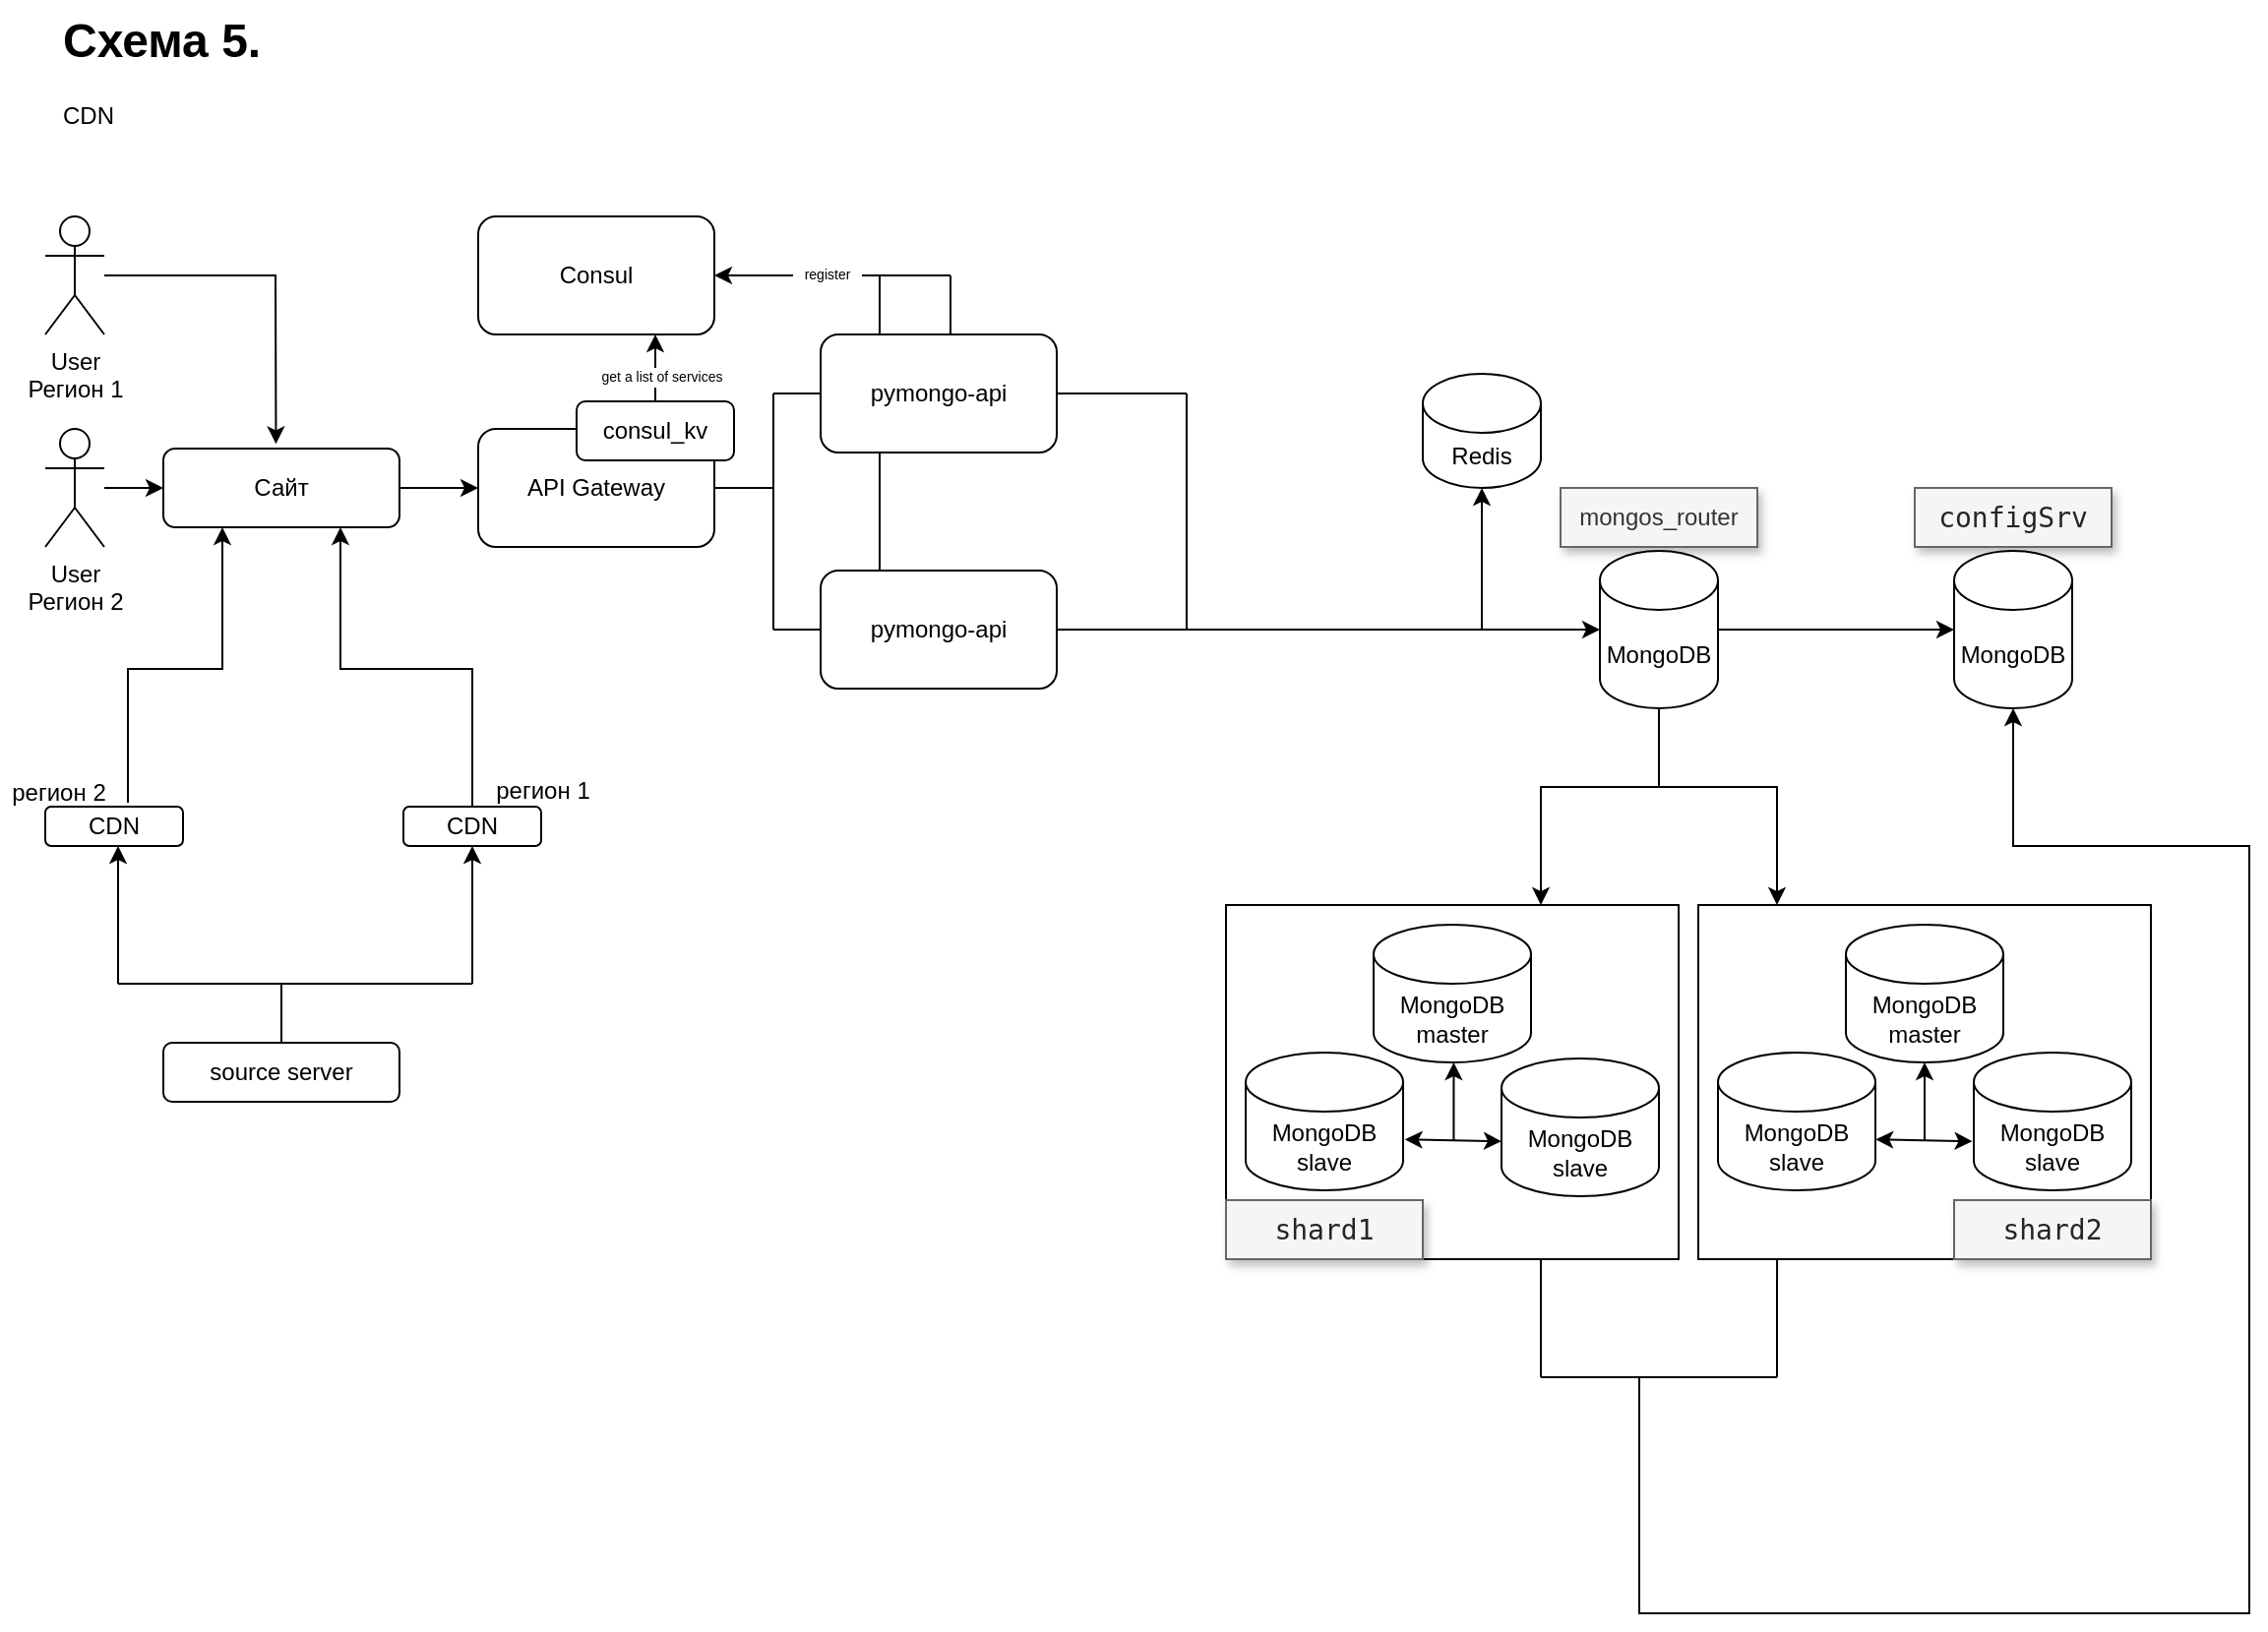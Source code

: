 <mxfile version="24.8.4" pages="6">
  <diagram name="Схема 5.CDN - Итоговое" id="9RY-ipqFQkX0Rwypfli7">
    <mxGraphModel dx="1763" dy="775" grid="1" gridSize="10" guides="1" tooltips="1" connect="1" arrows="1" fold="1" page="1" pageScale="1" pageWidth="827" pageHeight="1169" math="0" shadow="0">
      <root>
        <mxCell id="zyj9cvmnmt_Ec4w8JjRw-0" />
        <mxCell id="zyj9cvmnmt_Ec4w8JjRw-1" parent="zyj9cvmnmt_Ec4w8JjRw-0" />
        <mxCell id="zyj9cvmnmt_Ec4w8JjRw-2" value="&lt;h1 style=&quot;margin-top: 0px;&quot;&gt;Схема 5.&lt;/h1&gt;&lt;div&gt;CDN&lt;/div&gt;" style="text;html=1;whiteSpace=wrap;overflow=hidden;rounded=0;" vertex="1" parent="zyj9cvmnmt_Ec4w8JjRw-1">
          <mxGeometry x="30" y="20" width="120" height="90" as="geometry" />
        </mxCell>
        <mxCell id="zyj9cvmnmt_Ec4w8JjRw-4" value="" style="endArrow=none;html=1;rounded=0;exitX=0.25;exitY=0;exitDx=0;exitDy=0;" edge="1" parent="zyj9cvmnmt_Ec4w8JjRw-1" source="zyj9cvmnmt_Ec4w8JjRw-6">
          <mxGeometry width="50" height="50" relative="1" as="geometry">
            <mxPoint x="373" y="280" as="sourcePoint" />
            <mxPoint x="447" y="160" as="targetPoint" />
          </mxGeometry>
        </mxCell>
        <mxCell id="zyj9cvmnmt_Ec4w8JjRw-5" value="" style="endArrow=none;html=1;rounded=0;exitX=0.5;exitY=0;exitDx=0;exitDy=0;" edge="1" parent="zyj9cvmnmt_Ec4w8JjRw-1">
          <mxGeometry width="50" height="50" relative="1" as="geometry">
            <mxPoint x="483" y="190" as="sourcePoint" />
            <mxPoint x="483" y="160" as="targetPoint" />
          </mxGeometry>
        </mxCell>
        <mxCell id="zyj9cvmnmt_Ec4w8JjRw-6" value="pymongo-api" style="rounded=1;whiteSpace=wrap;html=1;" vertex="1" parent="zyj9cvmnmt_Ec4w8JjRw-1">
          <mxGeometry x="417" y="310" width="120" height="60" as="geometry" />
        </mxCell>
        <mxCell id="zyj9cvmnmt_Ec4w8JjRw-7" value="" style="rounded=0;whiteSpace=wrap;html=1;" vertex="1" parent="zyj9cvmnmt_Ec4w8JjRw-1">
          <mxGeometry x="863" y="480" width="230" height="180" as="geometry" />
        </mxCell>
        <mxCell id="zyj9cvmnmt_Ec4w8JjRw-8" value="" style="rounded=0;whiteSpace=wrap;html=1;" vertex="1" parent="zyj9cvmnmt_Ec4w8JjRw-1">
          <mxGeometry x="623" y="480" width="230" height="180" as="geometry" />
        </mxCell>
        <mxCell id="zyj9cvmnmt_Ec4w8JjRw-9" value="" style="endArrow=classic;html=1;rounded=0;" edge="1" parent="zyj9cvmnmt_Ec4w8JjRw-1">
          <mxGeometry width="50" height="50" relative="1" as="geometry">
            <mxPoint x="843" y="420" as="sourcePoint" />
            <mxPoint x="903" y="480" as="targetPoint" />
            <Array as="points">
              <mxPoint x="903" y="420" />
            </Array>
          </mxGeometry>
        </mxCell>
        <mxCell id="zyj9cvmnmt_Ec4w8JjRw-10" value="" style="endArrow=classic;html=1;rounded=0;" edge="1" parent="zyj9cvmnmt_Ec4w8JjRw-1">
          <mxGeometry width="50" height="50" relative="1" as="geometry">
            <mxPoint x="843" y="420" as="sourcePoint" />
            <mxPoint x="783" y="480" as="targetPoint" />
            <Array as="points">
              <mxPoint x="783" y="420" />
            </Array>
          </mxGeometry>
        </mxCell>
        <mxCell id="zyj9cvmnmt_Ec4w8JjRw-11" value="" style="endArrow=none;html=1;rounded=0;entryX=0.5;entryY=1;entryDx=0;entryDy=0;entryPerimeter=0;" edge="1" parent="zyj9cvmnmt_Ec4w8JjRw-1" target="zyj9cvmnmt_Ec4w8JjRw-16">
          <mxGeometry width="50" height="50" relative="1" as="geometry">
            <mxPoint x="843" y="420" as="sourcePoint" />
            <mxPoint x="933" y="350" as="targetPoint" />
          </mxGeometry>
        </mxCell>
        <mxCell id="zyj9cvmnmt_Ec4w8JjRw-12" value="MongoDB&lt;div&gt;master&lt;/div&gt;" style="shape=cylinder3;whiteSpace=wrap;html=1;boundedLbl=1;backgroundOutline=1;size=15;" vertex="1" parent="zyj9cvmnmt_Ec4w8JjRw-1">
          <mxGeometry x="698" y="490" width="80" height="70" as="geometry" />
        </mxCell>
        <mxCell id="zyj9cvmnmt_Ec4w8JjRw-13" value="&lt;span style=&quot;color: rgba(0, 0, 0, 0.85); font-family: Menlo, &amp;quot;Ubuntu Mono&amp;quot;, consolas, source-code-pro, monospace; font-size: 14px; text-align: start; white-space: pre; background-color: rgb(245, 245, 245);&quot;&gt;shard1&lt;/span&gt;" style="text;html=1;align=center;verticalAlign=middle;whiteSpace=wrap;rounded=0;shadow=1;fillColor=#f5f5f5;fontColor=#333333;strokeColor=#666666;" vertex="1" parent="zyj9cvmnmt_Ec4w8JjRw-1">
          <mxGeometry x="623" y="630" width="100" height="30" as="geometry" />
        </mxCell>
        <mxCell id="zyj9cvmnmt_Ec4w8JjRw-14" value="mongos_router" style="text;html=1;align=center;verticalAlign=middle;whiteSpace=wrap;rounded=0;shadow=1;fillColor=#f5f5f5;fontColor=#333333;strokeColor=#666666;" vertex="1" parent="zyj9cvmnmt_Ec4w8JjRw-1">
          <mxGeometry x="793" y="268" width="100" height="30" as="geometry" />
        </mxCell>
        <mxCell id="zyj9cvmnmt_Ec4w8JjRw-15" style="edgeStyle=orthogonalEdgeStyle;rounded=0;orthogonalLoop=1;jettySize=auto;html=1;entryX=0;entryY=0.5;entryDx=0;entryDy=0;entryPerimeter=0;" edge="1" parent="zyj9cvmnmt_Ec4w8JjRw-1">
          <mxGeometry relative="1" as="geometry">
            <mxPoint x="813" y="340" as="targetPoint" />
            <mxPoint x="603" y="340" as="sourcePoint" />
          </mxGeometry>
        </mxCell>
        <mxCell id="zyj9cvmnmt_Ec4w8JjRw-16" value="MongoDB" style="shape=cylinder3;whiteSpace=wrap;html=1;boundedLbl=1;backgroundOutline=1;size=15;" vertex="1" parent="zyj9cvmnmt_Ec4w8JjRw-1">
          <mxGeometry x="813" y="300" width="60" height="80" as="geometry" />
        </mxCell>
        <mxCell id="zyj9cvmnmt_Ec4w8JjRw-17" value="&lt;span style=&quot;color: rgba(0, 0, 0, 0.85); font-family: Menlo, &amp;quot;Ubuntu Mono&amp;quot;, consolas, source-code-pro, monospace; font-size: 14px; text-align: start; white-space: pre; background-color: rgb(245, 245, 245);&quot;&gt;shard2&lt;/span&gt;" style="text;html=1;align=center;verticalAlign=middle;whiteSpace=wrap;rounded=0;shadow=1;fillColor=#f5f5f5;fontColor=#333333;strokeColor=#666666;" vertex="1" parent="zyj9cvmnmt_Ec4w8JjRw-1">
          <mxGeometry x="993" y="630" width="100" height="30" as="geometry" />
        </mxCell>
        <mxCell id="zyj9cvmnmt_Ec4w8JjRw-18" value="&lt;span style=&quot;color: rgba(0, 0, 0, 0.85); font-family: Menlo, &amp;quot;Ubuntu Mono&amp;quot;, consolas, source-code-pro, monospace; font-size: 14px; text-align: start; white-space: pre; background-color: rgb(245, 245, 245);&quot;&gt;configSrv&lt;/span&gt;" style="text;html=1;align=center;verticalAlign=middle;whiteSpace=wrap;rounded=0;shadow=1;fillColor=#f5f5f5;fontColor=#333333;strokeColor=#666666;" vertex="1" parent="zyj9cvmnmt_Ec4w8JjRw-1">
          <mxGeometry x="973" y="268" width="100" height="30" as="geometry" />
        </mxCell>
        <mxCell id="zyj9cvmnmt_Ec4w8JjRw-19" value="MongoDB" style="shape=cylinder3;whiteSpace=wrap;html=1;boundedLbl=1;backgroundOutline=1;size=15;" vertex="1" parent="zyj9cvmnmt_Ec4w8JjRw-1">
          <mxGeometry x="993" y="300" width="60" height="80" as="geometry" />
        </mxCell>
        <mxCell id="zyj9cvmnmt_Ec4w8JjRw-20" value="" style="endArrow=classic;html=1;rounded=0;exitX=1;exitY=0.5;exitDx=0;exitDy=0;exitPerimeter=0;entryX=0;entryY=0.5;entryDx=0;entryDy=0;entryPerimeter=0;" edge="1" parent="zyj9cvmnmt_Ec4w8JjRw-1" source="zyj9cvmnmt_Ec4w8JjRw-16" target="zyj9cvmnmt_Ec4w8JjRw-19">
          <mxGeometry width="50" height="50" relative="1" as="geometry">
            <mxPoint x="973" y="430" as="sourcePoint" />
            <mxPoint x="1023" y="380" as="targetPoint" />
          </mxGeometry>
        </mxCell>
        <mxCell id="zyj9cvmnmt_Ec4w8JjRw-21" value="" style="endArrow=none;html=1;rounded=0;" edge="1" parent="zyj9cvmnmt_Ec4w8JjRw-1">
          <mxGeometry width="50" height="50" relative="1" as="geometry">
            <mxPoint x="783" y="660" as="sourcePoint" />
            <mxPoint x="783" y="720" as="targetPoint" />
          </mxGeometry>
        </mxCell>
        <mxCell id="zyj9cvmnmt_Ec4w8JjRw-22" value="" style="endArrow=none;html=1;rounded=0;entryX=0.174;entryY=0.998;entryDx=0;entryDy=0;entryPerimeter=0;" edge="1" parent="zyj9cvmnmt_Ec4w8JjRw-1" target="zyj9cvmnmt_Ec4w8JjRw-7">
          <mxGeometry width="50" height="50" relative="1" as="geometry">
            <mxPoint x="903" y="720" as="sourcePoint" />
            <mxPoint x="1023" y="580" as="targetPoint" />
          </mxGeometry>
        </mxCell>
        <mxCell id="zyj9cvmnmt_Ec4w8JjRw-23" value="" style="endArrow=none;html=1;rounded=0;" edge="1" parent="zyj9cvmnmt_Ec4w8JjRw-1">
          <mxGeometry width="50" height="50" relative="1" as="geometry">
            <mxPoint x="783" y="720" as="sourcePoint" />
            <mxPoint x="903" y="720" as="targetPoint" />
          </mxGeometry>
        </mxCell>
        <mxCell id="zyj9cvmnmt_Ec4w8JjRw-24" value="" style="endArrow=classic;html=1;rounded=0;entryX=0.5;entryY=1;entryDx=0;entryDy=0;entryPerimeter=0;" edge="1" parent="zyj9cvmnmt_Ec4w8JjRw-1" target="zyj9cvmnmt_Ec4w8JjRw-19">
          <mxGeometry width="50" height="50" relative="1" as="geometry">
            <mxPoint x="833" y="720" as="sourcePoint" />
            <mxPoint x="1233" y="470" as="targetPoint" />
            <Array as="points">
              <mxPoint x="833" y="840" />
              <mxPoint x="1143" y="840" />
              <mxPoint x="1143" y="450" />
              <mxPoint x="1023" y="450" />
            </Array>
          </mxGeometry>
        </mxCell>
        <mxCell id="zyj9cvmnmt_Ec4w8JjRw-25" value="MongoDB&lt;div&gt;slave&lt;/div&gt;" style="shape=cylinder3;whiteSpace=wrap;html=1;boundedLbl=1;backgroundOutline=1;size=15;" vertex="1" parent="zyj9cvmnmt_Ec4w8JjRw-1">
          <mxGeometry x="633" y="555" width="80" height="70" as="geometry" />
        </mxCell>
        <mxCell id="zyj9cvmnmt_Ec4w8JjRw-26" value="MongoDB&lt;div&gt;slave&lt;br&gt;&lt;/div&gt;" style="shape=cylinder3;whiteSpace=wrap;html=1;boundedLbl=1;backgroundOutline=1;size=15;" vertex="1" parent="zyj9cvmnmt_Ec4w8JjRw-1">
          <mxGeometry x="763" y="558" width="80" height="70" as="geometry" />
        </mxCell>
        <mxCell id="zyj9cvmnmt_Ec4w8JjRw-27" value="MongoDB&lt;div&gt;master&lt;/div&gt;" style="shape=cylinder3;whiteSpace=wrap;html=1;boundedLbl=1;backgroundOutline=1;size=15;" vertex="1" parent="zyj9cvmnmt_Ec4w8JjRw-1">
          <mxGeometry x="938" y="490" width="80" height="70" as="geometry" />
        </mxCell>
        <mxCell id="zyj9cvmnmt_Ec4w8JjRw-28" value="MongoDB&lt;div&gt;slave&lt;/div&gt;" style="shape=cylinder3;whiteSpace=wrap;html=1;boundedLbl=1;backgroundOutline=1;size=15;" vertex="1" parent="zyj9cvmnmt_Ec4w8JjRw-1">
          <mxGeometry x="873" y="555" width="80" height="70" as="geometry" />
        </mxCell>
        <mxCell id="zyj9cvmnmt_Ec4w8JjRw-29" value="MongoDB&lt;div&gt;slave&lt;br&gt;&lt;/div&gt;" style="shape=cylinder3;whiteSpace=wrap;html=1;boundedLbl=1;backgroundOutline=1;size=15;" vertex="1" parent="zyj9cvmnmt_Ec4w8JjRw-1">
          <mxGeometry x="1003" y="555" width="80" height="70" as="geometry" />
        </mxCell>
        <mxCell id="zyj9cvmnmt_Ec4w8JjRw-30" value="" style="endArrow=classic;html=1;rounded=0;" edge="1" parent="zyj9cvmnmt_Ec4w8JjRw-1" target="zyj9cvmnmt_Ec4w8JjRw-31">
          <mxGeometry width="50" height="50" relative="1" as="geometry">
            <mxPoint x="753" y="340" as="sourcePoint" />
            <mxPoint x="753" y="270" as="targetPoint" />
          </mxGeometry>
        </mxCell>
        <mxCell id="zyj9cvmnmt_Ec4w8JjRw-31" value="Redis" style="shape=cylinder3;whiteSpace=wrap;html=1;boundedLbl=1;backgroundOutline=1;size=15;" vertex="1" parent="zyj9cvmnmt_Ec4w8JjRw-1">
          <mxGeometry x="723" y="210" width="60" height="58" as="geometry" />
        </mxCell>
        <mxCell id="zyj9cvmnmt_Ec4w8JjRw-32" value="" style="endArrow=classic;html=1;rounded=0;entryX=0.5;entryY=1;entryDx=0;entryDy=0;entryPerimeter=0;" edge="1" parent="zyj9cvmnmt_Ec4w8JjRw-1" target="zyj9cvmnmt_Ec4w8JjRw-27">
          <mxGeometry width="50" height="50" relative="1" as="geometry">
            <mxPoint x="978" y="600" as="sourcePoint" />
            <mxPoint x="993" y="590" as="targetPoint" />
          </mxGeometry>
        </mxCell>
        <mxCell id="zyj9cvmnmt_Ec4w8JjRw-33" value="" style="endArrow=classic;startArrow=classic;html=1;rounded=0;exitX=1.001;exitY=0.559;exitDx=0;exitDy=0;exitPerimeter=0;entryX=-0.009;entryY=0.573;entryDx=0;entryDy=0;entryPerimeter=0;" edge="1" parent="zyj9cvmnmt_Ec4w8JjRw-1">
          <mxGeometry width="50" height="50" relative="1" as="geometry">
            <mxPoint x="953.08" y="599.13" as="sourcePoint" />
            <mxPoint x="1002.28" y="600.11" as="targetPoint" />
          </mxGeometry>
        </mxCell>
        <mxCell id="zyj9cvmnmt_Ec4w8JjRw-34" value="" style="group" connectable="0" vertex="1" parent="zyj9cvmnmt_Ec4w8JjRw-1">
          <mxGeometry x="713.8" y="560" width="49.2" height="40.11" as="geometry" />
        </mxCell>
        <mxCell id="zyj9cvmnmt_Ec4w8JjRw-35" value="" style="endArrow=classic;html=1;rounded=0;entryX=0.5;entryY=1;entryDx=0;entryDy=0;entryPerimeter=0;" edge="1" parent="zyj9cvmnmt_Ec4w8JjRw-34">
          <mxGeometry width="50" height="50" relative="1" as="geometry">
            <mxPoint x="24.92" y="40" as="sourcePoint" />
            <mxPoint x="24.92" as="targetPoint" />
          </mxGeometry>
        </mxCell>
        <mxCell id="zyj9cvmnmt_Ec4w8JjRw-36" value="" style="endArrow=classic;startArrow=classic;html=1;rounded=0;exitX=1.001;exitY=0.559;exitDx=0;exitDy=0;exitPerimeter=0;entryX=-0.009;entryY=0.573;entryDx=0;entryDy=0;entryPerimeter=0;" edge="1" parent="zyj9cvmnmt_Ec4w8JjRw-34">
          <mxGeometry width="50" height="50" relative="1" as="geometry">
            <mxPoint y="39.13" as="sourcePoint" />
            <mxPoint x="49.2" y="40.11" as="targetPoint" />
          </mxGeometry>
        </mxCell>
        <mxCell id="zyj9cvmnmt_Ec4w8JjRw-37" value="pymongo-api" style="rounded=1;whiteSpace=wrap;html=1;" vertex="1" parent="zyj9cvmnmt_Ec4w8JjRw-1">
          <mxGeometry x="417" y="190" width="120" height="60" as="geometry" />
        </mxCell>
        <mxCell id="zyj9cvmnmt_Ec4w8JjRw-38" value="" style="endArrow=none;html=1;rounded=0;exitX=1;exitY=0.5;exitDx=0;exitDy=0;" edge="1" parent="zyj9cvmnmt_Ec4w8JjRw-1" source="zyj9cvmnmt_Ec4w8JjRw-37">
          <mxGeometry width="50" height="50" relative="1" as="geometry">
            <mxPoint x="753" y="410" as="sourcePoint" />
            <mxPoint x="603" y="220" as="targetPoint" />
          </mxGeometry>
        </mxCell>
        <mxCell id="zyj9cvmnmt_Ec4w8JjRw-39" value="" style="endArrow=none;html=1;rounded=0;" edge="1" parent="zyj9cvmnmt_Ec4w8JjRw-1">
          <mxGeometry width="50" height="50" relative="1" as="geometry">
            <mxPoint x="603" y="220" as="sourcePoint" />
            <mxPoint x="603" y="340" as="targetPoint" />
          </mxGeometry>
        </mxCell>
        <mxCell id="zyj9cvmnmt_Ec4w8JjRw-40" value="" style="endArrow=none;html=1;rounded=0;exitX=1;exitY=0.5;exitDx=0;exitDy=0;" edge="1" parent="zyj9cvmnmt_Ec4w8JjRw-1" source="zyj9cvmnmt_Ec4w8JjRw-6">
          <mxGeometry width="50" height="50" relative="1" as="geometry">
            <mxPoint x="753" y="410" as="sourcePoint" />
            <mxPoint x="603" y="340" as="targetPoint" />
          </mxGeometry>
        </mxCell>
        <mxCell id="zyj9cvmnmt_Ec4w8JjRw-41" value="User&lt;div&gt;Регион 2&lt;/div&gt;&lt;div&gt;&lt;br&gt;&lt;/div&gt;" style="shape=umlActor;verticalLabelPosition=bottom;verticalAlign=top;html=1;outlineConnect=0;" vertex="1" parent="zyj9cvmnmt_Ec4w8JjRw-1">
          <mxGeometry x="23" y="238" width="30" height="60" as="geometry" />
        </mxCell>
        <mxCell id="zyj9cvmnmt_Ec4w8JjRw-42" value="Сайт" style="rounded=1;whiteSpace=wrap;html=1;" vertex="1" parent="zyj9cvmnmt_Ec4w8JjRw-1">
          <mxGeometry x="83" y="248" width="120" height="40" as="geometry" />
        </mxCell>
        <mxCell id="zyj9cvmnmt_Ec4w8JjRw-43" value="" style="endArrow=classic;html=1;rounded=0;entryX=0;entryY=0.5;entryDx=0;entryDy=0;" edge="1" parent="zyj9cvmnmt_Ec4w8JjRw-1" source="zyj9cvmnmt_Ec4w8JjRw-41" target="zyj9cvmnmt_Ec4w8JjRw-42">
          <mxGeometry width="50" height="50" relative="1" as="geometry">
            <mxPoint x="473" y="230" as="sourcePoint" />
            <mxPoint x="523" y="180" as="targetPoint" />
          </mxGeometry>
        </mxCell>
        <mxCell id="zyj9cvmnmt_Ec4w8JjRw-44" value="API Gateway" style="rounded=1;whiteSpace=wrap;html=1;" vertex="1" parent="zyj9cvmnmt_Ec4w8JjRw-1">
          <mxGeometry x="243" y="238" width="120" height="60" as="geometry" />
        </mxCell>
        <mxCell id="zyj9cvmnmt_Ec4w8JjRw-45" value="" style="endArrow=classic;html=1;rounded=0;exitX=1;exitY=0.5;exitDx=0;exitDy=0;entryX=0;entryY=0.5;entryDx=0;entryDy=0;" edge="1" parent="zyj9cvmnmt_Ec4w8JjRw-1" source="zyj9cvmnmt_Ec4w8JjRw-42" target="zyj9cvmnmt_Ec4w8JjRw-44">
          <mxGeometry width="50" height="50" relative="1" as="geometry">
            <mxPoint x="303" y="300" as="sourcePoint" />
            <mxPoint x="353" y="250" as="targetPoint" />
          </mxGeometry>
        </mxCell>
        <mxCell id="zyj9cvmnmt_Ec4w8JjRw-46" value="consul_kv" style="rounded=1;whiteSpace=wrap;html=1;" vertex="1" parent="zyj9cvmnmt_Ec4w8JjRw-1">
          <mxGeometry x="293" y="224" width="80" height="30" as="geometry" />
        </mxCell>
        <mxCell id="zyj9cvmnmt_Ec4w8JjRw-47" value="Consul" style="rounded=1;whiteSpace=wrap;html=1;" vertex="1" parent="zyj9cvmnmt_Ec4w8JjRw-1">
          <mxGeometry x="243" y="130" width="120" height="60" as="geometry" />
        </mxCell>
        <mxCell id="zyj9cvmnmt_Ec4w8JjRw-48" value="" style="endArrow=classic;html=1;rounded=0;exitX=0.5;exitY=0;exitDx=0;exitDy=0;" edge="1" parent="zyj9cvmnmt_Ec4w8JjRw-1" source="zyj9cvmnmt_Ec4w8JjRw-46">
          <mxGeometry width="50" height="50" relative="1" as="geometry">
            <mxPoint x="283" y="240" as="sourcePoint" />
            <mxPoint x="333" y="190" as="targetPoint" />
          </mxGeometry>
        </mxCell>
        <mxCell id="zyj9cvmnmt_Ec4w8JjRw-49" value="get a list of services" style="text;html=1;align=center;verticalAlign=middle;whiteSpace=wrap;rounded=0;shadow=0;fontSize=7;fillColor=default;" vertex="1" parent="zyj9cvmnmt_Ec4w8JjRw-1">
          <mxGeometry x="298.5" y="207" width="75" height="10" as="geometry" />
        </mxCell>
        <mxCell id="zyj9cvmnmt_Ec4w8JjRw-50" value="" style="endArrow=none;html=1;rounded=0;entryX=0;entryY=0.5;entryDx=0;entryDy=0;" edge="1" parent="zyj9cvmnmt_Ec4w8JjRw-1" target="zyj9cvmnmt_Ec4w8JjRw-37">
          <mxGeometry width="50" height="50" relative="1" as="geometry">
            <mxPoint x="393" y="220" as="sourcePoint" />
            <mxPoint x="383" y="210" as="targetPoint" />
          </mxGeometry>
        </mxCell>
        <mxCell id="zyj9cvmnmt_Ec4w8JjRw-51" value="" style="endArrow=none;html=1;rounded=0;entryX=0;entryY=0.5;entryDx=0;entryDy=0;" edge="1" parent="zyj9cvmnmt_Ec4w8JjRw-1" target="zyj9cvmnmt_Ec4w8JjRw-6">
          <mxGeometry width="50" height="50" relative="1" as="geometry">
            <mxPoint x="393" y="340" as="sourcePoint" />
            <mxPoint x="383" y="210" as="targetPoint" />
          </mxGeometry>
        </mxCell>
        <mxCell id="zyj9cvmnmt_Ec4w8JjRw-52" value="" style="endArrow=none;html=1;rounded=0;" edge="1" parent="zyj9cvmnmt_Ec4w8JjRw-1">
          <mxGeometry width="50" height="50" relative="1" as="geometry">
            <mxPoint x="393" y="220" as="sourcePoint" />
            <mxPoint x="393" y="340" as="targetPoint" />
          </mxGeometry>
        </mxCell>
        <mxCell id="zyj9cvmnmt_Ec4w8JjRw-53" value="" style="endArrow=none;html=1;rounded=0;exitX=1;exitY=0.5;exitDx=0;exitDy=0;" edge="1" parent="zyj9cvmnmt_Ec4w8JjRw-1" source="zyj9cvmnmt_Ec4w8JjRw-44">
          <mxGeometry width="50" height="50" relative="1" as="geometry">
            <mxPoint x="523" y="300" as="sourcePoint" />
            <mxPoint x="393" y="268" as="targetPoint" />
          </mxGeometry>
        </mxCell>
        <mxCell id="zyj9cvmnmt_Ec4w8JjRw-54" value="" style="endArrow=classic;html=1;rounded=0;" edge="1" parent="zyj9cvmnmt_Ec4w8JjRw-1">
          <mxGeometry width="50" height="50" relative="1" as="geometry">
            <mxPoint x="483" y="160" as="sourcePoint" />
            <mxPoint x="363" y="160" as="targetPoint" />
          </mxGeometry>
        </mxCell>
        <mxCell id="zyj9cvmnmt_Ec4w8JjRw-55" value="register" style="text;html=1;align=center;verticalAlign=middle;whiteSpace=wrap;rounded=0;shadow=0;fontSize=7;fillColor=default;" vertex="1" parent="zyj9cvmnmt_Ec4w8JjRw-1">
          <mxGeometry x="403" y="155" width="35" height="10" as="geometry" />
        </mxCell>
        <mxCell id="YF30UYbHdNqfojSDqpkw-0" value="source server" style="rounded=1;whiteSpace=wrap;html=1;" vertex="1" parent="zyj9cvmnmt_Ec4w8JjRw-1">
          <mxGeometry x="83" y="550" width="120" height="30" as="geometry" />
        </mxCell>
        <mxCell id="YF30UYbHdNqfojSDqpkw-164" value="CDN" style="rounded=1;whiteSpace=wrap;html=1;" vertex="1" parent="zyj9cvmnmt_Ec4w8JjRw-1">
          <mxGeometry x="23" y="430" width="70" height="20" as="geometry" />
        </mxCell>
        <mxCell id="YF30UYbHdNqfojSDqpkw-166" value="CDN" style="rounded=1;whiteSpace=wrap;html=1;" vertex="1" parent="zyj9cvmnmt_Ec4w8JjRw-1">
          <mxGeometry x="205" y="430" width="70" height="20" as="geometry" />
        </mxCell>
        <mxCell id="YF30UYbHdNqfojSDqpkw-167" value="регион 1" style="text;html=1;align=center;verticalAlign=middle;whiteSpace=wrap;rounded=0;" vertex="1" parent="zyj9cvmnmt_Ec4w8JjRw-1">
          <mxGeometry x="246" y="407" width="60" height="30" as="geometry" />
        </mxCell>
        <mxCell id="YF30UYbHdNqfojSDqpkw-168" value="регион 2" style="text;html=1;align=center;verticalAlign=middle;whiteSpace=wrap;rounded=0;" vertex="1" parent="zyj9cvmnmt_Ec4w8JjRw-1">
          <mxGeometry y="408" width="60" height="30" as="geometry" />
        </mxCell>
        <mxCell id="YF30UYbHdNqfojSDqpkw-169" value="" style="endArrow=none;html=1;rounded=0;exitX=0.5;exitY=0;exitDx=0;exitDy=0;" edge="1" parent="zyj9cvmnmt_Ec4w8JjRw-1" source="YF30UYbHdNqfojSDqpkw-0">
          <mxGeometry width="50" height="50" relative="1" as="geometry">
            <mxPoint x="250" y="450" as="sourcePoint" />
            <mxPoint x="143" y="520" as="targetPoint" />
          </mxGeometry>
        </mxCell>
        <mxCell id="YF30UYbHdNqfojSDqpkw-170" value="" style="endArrow=none;html=1;rounded=0;" edge="1" parent="zyj9cvmnmt_Ec4w8JjRw-1">
          <mxGeometry width="50" height="50" relative="1" as="geometry">
            <mxPoint x="60" y="520" as="sourcePoint" />
            <mxPoint x="240" y="520" as="targetPoint" />
          </mxGeometry>
        </mxCell>
        <mxCell id="YF30UYbHdNqfojSDqpkw-171" value="" style="endArrow=classic;html=1;rounded=0;entryX=0.5;entryY=1;entryDx=0;entryDy=0;" edge="1" parent="zyj9cvmnmt_Ec4w8JjRw-1" target="YF30UYbHdNqfojSDqpkw-166">
          <mxGeometry width="50" height="50" relative="1" as="geometry">
            <mxPoint x="240" y="520" as="sourcePoint" />
            <mxPoint x="240" y="400" as="targetPoint" />
          </mxGeometry>
        </mxCell>
        <mxCell id="YF30UYbHdNqfojSDqpkw-172" value="" style="endArrow=classic;html=1;rounded=0;entryX=0.5;entryY=1;entryDx=0;entryDy=0;" edge="1" parent="zyj9cvmnmt_Ec4w8JjRw-1">
          <mxGeometry width="50" height="50" relative="1" as="geometry">
            <mxPoint x="60" y="520" as="sourcePoint" />
            <mxPoint x="60" y="450" as="targetPoint" />
          </mxGeometry>
        </mxCell>
        <mxCell id="YF30UYbHdNqfojSDqpkw-173" value="User&lt;div&gt;Регион 1&lt;/div&gt;" style="shape=umlActor;verticalLabelPosition=bottom;verticalAlign=top;html=1;outlineConnect=0;" vertex="1" parent="zyj9cvmnmt_Ec4w8JjRw-1">
          <mxGeometry x="23" y="130" width="30" height="60" as="geometry" />
        </mxCell>
        <mxCell id="YF30UYbHdNqfojSDqpkw-174" value="" style="endArrow=classic;html=1;rounded=0;entryX=0.477;entryY=-0.058;entryDx=0;entryDy=0;entryPerimeter=0;" edge="1" parent="zyj9cvmnmt_Ec4w8JjRw-1" source="YF30UYbHdNqfojSDqpkw-173" target="zyj9cvmnmt_Ec4w8JjRw-42">
          <mxGeometry width="50" height="50" relative="1" as="geometry">
            <mxPoint x="390" y="290" as="sourcePoint" />
            <mxPoint x="440" y="240" as="targetPoint" />
            <Array as="points">
              <mxPoint x="140" y="160" />
            </Array>
          </mxGeometry>
        </mxCell>
        <mxCell id="YF30UYbHdNqfojSDqpkw-177" value="" style="endArrow=classic;html=1;rounded=0;entryX=0.25;entryY=1;entryDx=0;entryDy=0;exitX=0.6;exitY=-0.1;exitDx=0;exitDy=0;exitPerimeter=0;" edge="1" parent="zyj9cvmnmt_Ec4w8JjRw-1" source="YF30UYbHdNqfojSDqpkw-164" target="zyj9cvmnmt_Ec4w8JjRw-42">
          <mxGeometry width="50" height="50" relative="1" as="geometry">
            <mxPoint x="80" y="420" as="sourcePoint" />
            <mxPoint x="370" y="250" as="targetPoint" />
            <Array as="points">
              <mxPoint x="65" y="360" />
              <mxPoint x="113" y="360" />
            </Array>
          </mxGeometry>
        </mxCell>
        <mxCell id="YF30UYbHdNqfojSDqpkw-178" value="" style="endArrow=classic;html=1;rounded=0;exitX=0.5;exitY=0;exitDx=0;exitDy=0;entryX=0.75;entryY=1;entryDx=0;entryDy=0;" edge="1" parent="zyj9cvmnmt_Ec4w8JjRw-1" source="YF30UYbHdNqfojSDqpkw-166" target="zyj9cvmnmt_Ec4w8JjRw-42">
          <mxGeometry width="50" height="50" relative="1" as="geometry">
            <mxPoint x="320" y="300" as="sourcePoint" />
            <mxPoint x="370" y="250" as="targetPoint" />
            <Array as="points">
              <mxPoint x="240" y="360" />
              <mxPoint x="173" y="360" />
            </Array>
          </mxGeometry>
        </mxCell>
      </root>
    </mxGraphModel>
  </diagram>
  <diagram name="Исходное приложение" id="-H_mtQnk-PTXWXPvYvuk">
    <mxGraphModel dx="1058" dy="465" grid="1" gridSize="10" guides="1" tooltips="1" connect="1" arrows="1" fold="1" page="1" pageScale="1" pageWidth="1169" pageHeight="827" math="0" shadow="0">
      <root>
        <mxCell id="0" />
        <mxCell id="1" parent="0" />
        <mxCell id="SUeDsXZSLKDNqe5OMKnj-1" value="&lt;h1 style=&quot;margin-top: 0px;&quot;&gt;Исходное приложение&lt;/h1&gt;" style="text;html=1;whiteSpace=wrap;overflow=hidden;rounded=0;" parent="1" vertex="1">
          <mxGeometry x="20" y="30" width="180" height="120" as="geometry" />
        </mxCell>
        <mxCell id="SUeDsXZSLKDNqe5OMKnj-2" value="" style="group" parent="1" connectable="0" vertex="1">
          <mxGeometry x="20" y="110" width="260" height="80" as="geometry" />
        </mxCell>
        <mxCell id="zA23MoTUsTF4_91t8viU-2" value="MongoDB" style="shape=cylinder3;whiteSpace=wrap;html=1;boundedLbl=1;backgroundOutline=1;size=15;" parent="SUeDsXZSLKDNqe5OMKnj-2" vertex="1">
          <mxGeometry x="200" width="60" height="80" as="geometry" />
        </mxCell>
        <mxCell id="zA23MoTUsTF4_91t8viU-3" value="pymongo-api" style="rounded=1;whiteSpace=wrap;html=1;" parent="SUeDsXZSLKDNqe5OMKnj-2" vertex="1">
          <mxGeometry y="10" width="120" height="60" as="geometry" />
        </mxCell>
        <mxCell id="zA23MoTUsTF4_91t8viU-4" style="edgeStyle=orthogonalEdgeStyle;rounded=0;orthogonalLoop=1;jettySize=auto;html=1;exitX=1;exitY=0.5;exitDx=0;exitDy=0;entryX=0;entryY=0.5;entryDx=0;entryDy=0;entryPerimeter=0;" parent="SUeDsXZSLKDNqe5OMKnj-2" source="zA23MoTUsTF4_91t8viU-3" target="zA23MoTUsTF4_91t8viU-2" edge="1">
          <mxGeometry relative="1" as="geometry" />
        </mxCell>
      </root>
    </mxGraphModel>
  </diagram>
  <diagram id="JeHxgBJY0jHNo6JDg9E4" name="Схема 1. Шардирование">
    <mxGraphModel grid="1" page="1" gridSize="10" guides="1" tooltips="1" connect="1" arrows="1" fold="1" pageScale="1" pageWidth="827" pageHeight="1169" math="0" shadow="0">
      <root>
        <mxCell id="0" />
        <mxCell id="1" parent="0" />
        <mxCell id="TGA0SRaOSMcCK6UArT9j-1" value="&lt;h1 style=&quot;margin-top: 0px;&quot;&gt;Схема 1.&lt;/h1&gt;&lt;div&gt;Шардирование&lt;/div&gt;" style="text;html=1;whiteSpace=wrap;overflow=hidden;rounded=0;" vertex="1" parent="1">
          <mxGeometry x="30" y="20" width="180" height="120" as="geometry" />
        </mxCell>
        <mxCell id="TGA0SRaOSMcCK6UArT9j-2" value="" style="group" connectable="0" vertex="1" parent="1">
          <mxGeometry x="30" y="128" width="530" height="412" as="geometry" />
        </mxCell>
        <mxCell id="TGA0SRaOSMcCK6UArT9j-3" value="" style="endArrow=classic;html=1;rounded=0;" edge="1" parent="TGA0SRaOSMcCK6UArT9j-2">
          <mxGeometry width="50" height="50" relative="1" as="geometry">
            <mxPoint x="230" y="152" as="sourcePoint" />
            <mxPoint x="290" y="212" as="targetPoint" />
            <Array as="points">
              <mxPoint x="290" y="152" />
            </Array>
          </mxGeometry>
        </mxCell>
        <mxCell id="TGA0SRaOSMcCK6UArT9j-4" value="" style="endArrow=classic;html=1;rounded=0;" edge="1" parent="TGA0SRaOSMcCK6UArT9j-2">
          <mxGeometry width="50" height="50" relative="1" as="geometry">
            <mxPoint x="230" y="152" as="sourcePoint" />
            <mxPoint x="170" y="212" as="targetPoint" />
            <Array as="points">
              <mxPoint x="170" y="152" />
            </Array>
          </mxGeometry>
        </mxCell>
        <mxCell id="TGA0SRaOSMcCK6UArT9j-5" value="" style="endArrow=none;html=1;rounded=0;entryX=0.5;entryY=1;entryDx=0;entryDy=0;entryPerimeter=0;" edge="1" parent="TGA0SRaOSMcCK6UArT9j-2" target="TGA0SRaOSMcCK6UArT9j-12">
          <mxGeometry width="50" height="50" relative="1" as="geometry">
            <mxPoint x="230" y="152" as="sourcePoint" />
            <mxPoint x="320" y="82" as="targetPoint" />
          </mxGeometry>
        </mxCell>
        <mxCell id="TGA0SRaOSMcCK6UArT9j-6" value="MongoDB" style="shape=cylinder3;whiteSpace=wrap;html=1;boundedLbl=1;backgroundOutline=1;size=15;" vertex="1" parent="TGA0SRaOSMcCK6UArT9j-2">
          <mxGeometry x="140" y="212" width="60" height="80" as="geometry" />
        </mxCell>
        <mxCell id="TGA0SRaOSMcCK6UArT9j-7" value="MongoDB" style="shape=cylinder3;whiteSpace=wrap;html=1;boundedLbl=1;backgroundOutline=1;size=15;" vertex="1" parent="TGA0SRaOSMcCK6UArT9j-2">
          <mxGeometry x="260" y="212" width="60" height="80" as="geometry" />
        </mxCell>
        <mxCell id="TGA0SRaOSMcCK6UArT9j-8" value="&lt;span style=&quot;color: rgba(0, 0, 0, 0.85); font-family: Menlo, &amp;quot;Ubuntu Mono&amp;quot;, consolas, source-code-pro, monospace; font-size: 14px; text-align: start; white-space: pre; background-color: rgb(245, 245, 245);&quot;&gt;shard1&lt;/span&gt;" style="text;html=1;align=center;verticalAlign=middle;whiteSpace=wrap;rounded=0;shadow=1;fillColor=#f5f5f5;fontColor=#333333;strokeColor=#666666;" vertex="1" parent="TGA0SRaOSMcCK6UArT9j-2">
          <mxGeometry x="30" y="237" width="100" height="30" as="geometry" />
        </mxCell>
        <mxCell id="TGA0SRaOSMcCK6UArT9j-9" value="mongos_router" style="text;html=1;align=center;verticalAlign=middle;whiteSpace=wrap;rounded=0;shadow=1;fillColor=#f5f5f5;fontColor=#333333;strokeColor=#666666;" vertex="1" parent="TGA0SRaOSMcCK6UArT9j-2">
          <mxGeometry x="180" width="100" height="30" as="geometry" />
        </mxCell>
        <mxCell id="TGA0SRaOSMcCK6UArT9j-10" value="pymongo-api" style="rounded=1;whiteSpace=wrap;html=1;" vertex="1" parent="TGA0SRaOSMcCK6UArT9j-2">
          <mxGeometry y="42" width="120" height="60" as="geometry" />
        </mxCell>
        <mxCell id="TGA0SRaOSMcCK6UArT9j-11" style="edgeStyle=orthogonalEdgeStyle;rounded=0;orthogonalLoop=1;jettySize=auto;html=1;exitX=1;exitY=0.5;exitDx=0;exitDy=0;entryX=0;entryY=0.5;entryDx=0;entryDy=0;entryPerimeter=0;" edge="1" parent="TGA0SRaOSMcCK6UArT9j-2" source="TGA0SRaOSMcCK6UArT9j-10">
          <mxGeometry relative="1" as="geometry">
            <mxPoint x="200" y="72" as="targetPoint" />
          </mxGeometry>
        </mxCell>
        <mxCell id="TGA0SRaOSMcCK6UArT9j-12" value="MongoDB" style="shape=cylinder3;whiteSpace=wrap;html=1;boundedLbl=1;backgroundOutline=1;size=15;" vertex="1" parent="TGA0SRaOSMcCK6UArT9j-2">
          <mxGeometry x="200" y="32" width="60" height="80" as="geometry" />
        </mxCell>
        <mxCell id="TGA0SRaOSMcCK6UArT9j-13" value="&lt;span style=&quot;color: rgba(0, 0, 0, 0.85); font-family: Menlo, &amp;quot;Ubuntu Mono&amp;quot;, consolas, source-code-pro, monospace; font-size: 14px; text-align: start; white-space: pre; background-color: rgb(245, 245, 245);&quot;&gt;shard2&lt;/span&gt;" style="text;html=1;align=center;verticalAlign=middle;whiteSpace=wrap;rounded=0;shadow=1;fillColor=#f5f5f5;fontColor=#333333;strokeColor=#666666;" vertex="1" parent="TGA0SRaOSMcCK6UArT9j-2">
          <mxGeometry x="330" y="237" width="100" height="30" as="geometry" />
        </mxCell>
        <mxCell id="TGA0SRaOSMcCK6UArT9j-14" value="&lt;span style=&quot;color: rgba(0, 0, 0, 0.85); font-family: Menlo, &amp;quot;Ubuntu Mono&amp;quot;, consolas, source-code-pro, monospace; font-size: 14px; text-align: start; white-space: pre; background-color: rgb(245, 245, 245);&quot;&gt;configSrv&lt;/span&gt;" style="text;html=1;align=center;verticalAlign=middle;whiteSpace=wrap;rounded=0;shadow=1;fillColor=#f5f5f5;fontColor=#333333;strokeColor=#666666;" vertex="1" parent="TGA0SRaOSMcCK6UArT9j-2">
          <mxGeometry x="360" width="100" height="30" as="geometry" />
        </mxCell>
        <mxCell id="TGA0SRaOSMcCK6UArT9j-15" value="MongoDB" style="shape=cylinder3;whiteSpace=wrap;html=1;boundedLbl=1;backgroundOutline=1;size=15;" vertex="1" parent="TGA0SRaOSMcCK6UArT9j-2">
          <mxGeometry x="380" y="32" width="60" height="80" as="geometry" />
        </mxCell>
        <mxCell id="TGA0SRaOSMcCK6UArT9j-16" value="" style="endArrow=classic;html=1;rounded=0;exitX=1;exitY=0.5;exitDx=0;exitDy=0;exitPerimeter=0;entryX=0;entryY=0.5;entryDx=0;entryDy=0;entryPerimeter=0;" edge="1" parent="TGA0SRaOSMcCK6UArT9j-2" source="TGA0SRaOSMcCK6UArT9j-12" target="TGA0SRaOSMcCK6UArT9j-15">
          <mxGeometry width="50" height="50" relative="1" as="geometry">
            <mxPoint x="360" y="162" as="sourcePoint" />
            <mxPoint x="410" y="112" as="targetPoint" />
          </mxGeometry>
        </mxCell>
        <mxCell id="TGA0SRaOSMcCK6UArT9j-17" value="" style="endArrow=none;html=1;rounded=0;entryX=0.5;entryY=1;entryDx=0;entryDy=0;entryPerimeter=0;" edge="1" parent="TGA0SRaOSMcCK6UArT9j-2" target="TGA0SRaOSMcCK6UArT9j-6">
          <mxGeometry width="50" height="50" relative="1" as="geometry">
            <mxPoint x="170" y="332" as="sourcePoint" />
            <mxPoint x="410" y="312" as="targetPoint" />
          </mxGeometry>
        </mxCell>
        <mxCell id="TGA0SRaOSMcCK6UArT9j-18" value="" style="endArrow=none;html=1;rounded=0;entryX=0.5;entryY=1;entryDx=0;entryDy=0;entryPerimeter=0;" edge="1" parent="TGA0SRaOSMcCK6UArT9j-2" target="TGA0SRaOSMcCK6UArT9j-7">
          <mxGeometry width="50" height="50" relative="1" as="geometry">
            <mxPoint x="290" y="332" as="sourcePoint" />
            <mxPoint x="410" y="312" as="targetPoint" />
          </mxGeometry>
        </mxCell>
        <mxCell id="TGA0SRaOSMcCK6UArT9j-19" value="" style="endArrow=none;html=1;rounded=0;" edge="1" parent="TGA0SRaOSMcCK6UArT9j-2">
          <mxGeometry width="50" height="50" relative="1" as="geometry">
            <mxPoint x="170" y="332" as="sourcePoint" />
            <mxPoint x="290" y="332" as="targetPoint" />
          </mxGeometry>
        </mxCell>
        <mxCell id="TGA0SRaOSMcCK6UArT9j-20" value="" style="endArrow=classic;html=1;rounded=0;entryX=0.5;entryY=1;entryDx=0;entryDy=0;entryPerimeter=0;" edge="1" parent="TGA0SRaOSMcCK6UArT9j-2" target="TGA0SRaOSMcCK6UArT9j-15">
          <mxGeometry width="50" height="50" relative="1" as="geometry">
            <mxPoint x="220" y="332" as="sourcePoint" />
            <mxPoint x="620" y="202" as="targetPoint" />
            <Array as="points">
              <mxPoint x="220" y="412" />
              <mxPoint x="530" y="412" />
              <mxPoint x="530" y="182" />
              <mxPoint x="410" y="182" />
            </Array>
          </mxGeometry>
        </mxCell>
      </root>
    </mxGraphModel>
  </diagram>
  <diagram name="Схема 2. Репликация" id="4RDA2aXI1aFirywnnHd6">
    <mxGraphModel grid="1" page="1" gridSize="10" guides="1" tooltips="1" connect="1" arrows="1" fold="1" pageScale="1" pageWidth="827" pageHeight="1169" math="0" shadow="0">
      <root>
        <mxCell id="hLACzqdrKT_wknqYfn-b-0" />
        <mxCell id="hLACzqdrKT_wknqYfn-b-1" parent="hLACzqdrKT_wknqYfn-b-0" />
        <mxCell id="LUAuYRjfRHpGUHByP78i-5" value="" style="rounded=0;whiteSpace=wrap;html=1;" vertex="1" parent="hLACzqdrKT_wknqYfn-b-1">
          <mxGeometry x="280" y="340" width="230" height="180" as="geometry" />
        </mxCell>
        <mxCell id="LUAuYRjfRHpGUHByP78i-4" value="" style="rounded=0;whiteSpace=wrap;html=1;" vertex="1" parent="hLACzqdrKT_wknqYfn-b-1">
          <mxGeometry x="40" y="340" width="230" height="180" as="geometry" />
        </mxCell>
        <mxCell id="hLACzqdrKT_wknqYfn-b-2" value="&lt;h1 style=&quot;margin-top: 0px;&quot;&gt;Схема 2.&lt;/h1&gt;&lt;div&gt;Репликация&lt;/div&gt;" style="text;html=1;whiteSpace=wrap;overflow=hidden;rounded=0;" parent="hLACzqdrKT_wknqYfn-b-1" vertex="1">
          <mxGeometry x="30" y="20" width="180" height="120" as="geometry" />
        </mxCell>
        <mxCell id="hLACzqdrKT_wknqYfn-b-4" value="" style="endArrow=classic;html=1;rounded=0;" parent="hLACzqdrKT_wknqYfn-b-1" edge="1">
          <mxGeometry width="50" height="50" relative="1" as="geometry">
            <mxPoint x="260" y="280" as="sourcePoint" />
            <mxPoint x="320" y="340" as="targetPoint" />
            <Array as="points">
              <mxPoint x="320" y="280" />
            </Array>
          </mxGeometry>
        </mxCell>
        <mxCell id="hLACzqdrKT_wknqYfn-b-5" value="" style="endArrow=classic;html=1;rounded=0;" parent="hLACzqdrKT_wknqYfn-b-1" edge="1">
          <mxGeometry width="50" height="50" relative="1" as="geometry">
            <mxPoint x="260" y="280" as="sourcePoint" />
            <mxPoint x="200" y="340" as="targetPoint" />
            <Array as="points">
              <mxPoint x="200" y="280" />
            </Array>
          </mxGeometry>
        </mxCell>
        <mxCell id="hLACzqdrKT_wknqYfn-b-6" value="" style="endArrow=none;html=1;rounded=0;entryX=0.5;entryY=1;entryDx=0;entryDy=0;entryPerimeter=0;" parent="hLACzqdrKT_wknqYfn-b-1" target="hLACzqdrKT_wknqYfn-b-13" edge="1">
          <mxGeometry width="50" height="50" relative="1" as="geometry">
            <mxPoint x="260" y="280" as="sourcePoint" />
            <mxPoint x="350" y="210" as="targetPoint" />
          </mxGeometry>
        </mxCell>
        <mxCell id="hLACzqdrKT_wknqYfn-b-7" value="MongoDB&lt;div&gt;master&lt;/div&gt;" style="shape=cylinder3;whiteSpace=wrap;html=1;boundedLbl=1;backgroundOutline=1;size=15;" parent="hLACzqdrKT_wknqYfn-b-1" vertex="1">
          <mxGeometry x="115" y="350" width="80" height="70" as="geometry" />
        </mxCell>
        <mxCell id="hLACzqdrKT_wknqYfn-b-9" value="&lt;span style=&quot;color: rgba(0, 0, 0, 0.85); font-family: Menlo, &amp;quot;Ubuntu Mono&amp;quot;, consolas, source-code-pro, monospace; font-size: 14px; text-align: start; white-space: pre; background-color: rgb(245, 245, 245);&quot;&gt;shard1&lt;/span&gt;" style="text;html=1;align=center;verticalAlign=middle;whiteSpace=wrap;rounded=0;shadow=1;fillColor=#f5f5f5;fontColor=#333333;strokeColor=#666666;" parent="hLACzqdrKT_wknqYfn-b-1" vertex="1">
          <mxGeometry x="40" y="490" width="100" height="30" as="geometry" />
        </mxCell>
        <mxCell id="hLACzqdrKT_wknqYfn-b-10" value="mongos_router" style="text;html=1;align=center;verticalAlign=middle;whiteSpace=wrap;rounded=0;shadow=1;fillColor=#f5f5f5;fontColor=#333333;strokeColor=#666666;" parent="hLACzqdrKT_wknqYfn-b-1" vertex="1">
          <mxGeometry x="210" y="128" width="100" height="30" as="geometry" />
        </mxCell>
        <mxCell id="hLACzqdrKT_wknqYfn-b-11" value="pymongo-api" style="rounded=1;whiteSpace=wrap;html=1;" parent="hLACzqdrKT_wknqYfn-b-1" vertex="1">
          <mxGeometry x="30" y="170" width="120" height="60" as="geometry" />
        </mxCell>
        <mxCell id="hLACzqdrKT_wknqYfn-b-12" style="edgeStyle=orthogonalEdgeStyle;rounded=0;orthogonalLoop=1;jettySize=auto;html=1;exitX=1;exitY=0.5;exitDx=0;exitDy=0;entryX=0;entryY=0.5;entryDx=0;entryDy=0;entryPerimeter=0;" parent="hLACzqdrKT_wknqYfn-b-1" source="hLACzqdrKT_wknqYfn-b-11" edge="1">
          <mxGeometry relative="1" as="geometry">
            <mxPoint x="230" y="200" as="targetPoint" />
          </mxGeometry>
        </mxCell>
        <mxCell id="hLACzqdrKT_wknqYfn-b-13" value="MongoDB" style="shape=cylinder3;whiteSpace=wrap;html=1;boundedLbl=1;backgroundOutline=1;size=15;" parent="hLACzqdrKT_wknqYfn-b-1" vertex="1">
          <mxGeometry x="230" y="160" width="60" height="80" as="geometry" />
        </mxCell>
        <mxCell id="hLACzqdrKT_wknqYfn-b-14" value="&lt;span style=&quot;color: rgba(0, 0, 0, 0.85); font-family: Menlo, &amp;quot;Ubuntu Mono&amp;quot;, consolas, source-code-pro, monospace; font-size: 14px; text-align: start; white-space: pre; background-color: rgb(245, 245, 245);&quot;&gt;shard2&lt;/span&gt;" style="text;html=1;align=center;verticalAlign=middle;whiteSpace=wrap;rounded=0;shadow=1;fillColor=#f5f5f5;fontColor=#333333;strokeColor=#666666;" parent="hLACzqdrKT_wknqYfn-b-1" vertex="1">
          <mxGeometry x="410" y="490" width="100" height="30" as="geometry" />
        </mxCell>
        <mxCell id="hLACzqdrKT_wknqYfn-b-15" value="&lt;span style=&quot;color: rgba(0, 0, 0, 0.85); font-family: Menlo, &amp;quot;Ubuntu Mono&amp;quot;, consolas, source-code-pro, monospace; font-size: 14px; text-align: start; white-space: pre; background-color: rgb(245, 245, 245);&quot;&gt;configSrv&lt;/span&gt;" style="text;html=1;align=center;verticalAlign=middle;whiteSpace=wrap;rounded=0;shadow=1;fillColor=#f5f5f5;fontColor=#333333;strokeColor=#666666;" parent="hLACzqdrKT_wknqYfn-b-1" vertex="1">
          <mxGeometry x="390" y="128" width="100" height="30" as="geometry" />
        </mxCell>
        <mxCell id="hLACzqdrKT_wknqYfn-b-16" value="MongoDB" style="shape=cylinder3;whiteSpace=wrap;html=1;boundedLbl=1;backgroundOutline=1;size=15;" parent="hLACzqdrKT_wknqYfn-b-1" vertex="1">
          <mxGeometry x="410" y="160" width="60" height="80" as="geometry" />
        </mxCell>
        <mxCell id="hLACzqdrKT_wknqYfn-b-17" value="" style="endArrow=classic;html=1;rounded=0;exitX=1;exitY=0.5;exitDx=0;exitDy=0;exitPerimeter=0;entryX=0;entryY=0.5;entryDx=0;entryDy=0;entryPerimeter=0;" parent="hLACzqdrKT_wknqYfn-b-1" source="hLACzqdrKT_wknqYfn-b-13" target="hLACzqdrKT_wknqYfn-b-16" edge="1">
          <mxGeometry width="50" height="50" relative="1" as="geometry">
            <mxPoint x="390" y="290" as="sourcePoint" />
            <mxPoint x="440" y="240" as="targetPoint" />
          </mxGeometry>
        </mxCell>
        <mxCell id="hLACzqdrKT_wknqYfn-b-18" value="" style="endArrow=none;html=1;rounded=0;" parent="hLACzqdrKT_wknqYfn-b-1" edge="1">
          <mxGeometry width="50" height="50" relative="1" as="geometry">
            <mxPoint x="200" y="520" as="sourcePoint" />
            <mxPoint x="200" y="580" as="targetPoint" />
          </mxGeometry>
        </mxCell>
        <mxCell id="hLACzqdrKT_wknqYfn-b-19" value="" style="endArrow=none;html=1;rounded=0;entryX=0.174;entryY=0.998;entryDx=0;entryDy=0;entryPerimeter=0;" parent="hLACzqdrKT_wknqYfn-b-1" target="LUAuYRjfRHpGUHByP78i-5" edge="1">
          <mxGeometry width="50" height="50" relative="1" as="geometry">
            <mxPoint x="320" y="580" as="sourcePoint" />
            <mxPoint x="440" y="440" as="targetPoint" />
          </mxGeometry>
        </mxCell>
        <mxCell id="hLACzqdrKT_wknqYfn-b-20" value="" style="endArrow=none;html=1;rounded=0;" parent="hLACzqdrKT_wknqYfn-b-1" edge="1">
          <mxGeometry width="50" height="50" relative="1" as="geometry">
            <mxPoint x="200" y="580" as="sourcePoint" />
            <mxPoint x="320" y="580" as="targetPoint" />
          </mxGeometry>
        </mxCell>
        <mxCell id="hLACzqdrKT_wknqYfn-b-21" value="" style="endArrow=classic;html=1;rounded=0;entryX=0.5;entryY=1;entryDx=0;entryDy=0;entryPerimeter=0;" parent="hLACzqdrKT_wknqYfn-b-1" target="hLACzqdrKT_wknqYfn-b-16" edge="1">
          <mxGeometry width="50" height="50" relative="1" as="geometry">
            <mxPoint x="250" y="580" as="sourcePoint" />
            <mxPoint x="650" y="330" as="targetPoint" />
            <Array as="points">
              <mxPoint x="250" y="700" />
              <mxPoint x="560" y="700" />
              <mxPoint x="560" y="310" />
              <mxPoint x="440" y="310" />
            </Array>
          </mxGeometry>
        </mxCell>
        <mxCell id="LUAuYRjfRHpGUHByP78i-7" value="MongoDB&lt;div&gt;slave&lt;/div&gt;" style="shape=cylinder3;whiteSpace=wrap;html=1;boundedLbl=1;backgroundOutline=1;size=15;" vertex="1" parent="hLACzqdrKT_wknqYfn-b-1">
          <mxGeometry x="50" y="415" width="80" height="70" as="geometry" />
        </mxCell>
        <mxCell id="LUAuYRjfRHpGUHByP78i-8" value="MongoDB&lt;div&gt;slave&lt;br&gt;&lt;/div&gt;" style="shape=cylinder3;whiteSpace=wrap;html=1;boundedLbl=1;backgroundOutline=1;size=15;" vertex="1" parent="hLACzqdrKT_wknqYfn-b-1">
          <mxGeometry x="180" y="418" width="80" height="70" as="geometry" />
        </mxCell>
        <mxCell id="LUAuYRjfRHpGUHByP78i-9" value="MongoDB&lt;div&gt;master&lt;/div&gt;" style="shape=cylinder3;whiteSpace=wrap;html=1;boundedLbl=1;backgroundOutline=1;size=15;" vertex="1" parent="hLACzqdrKT_wknqYfn-b-1">
          <mxGeometry x="355" y="350" width="80" height="70" as="geometry" />
        </mxCell>
        <mxCell id="LUAuYRjfRHpGUHByP78i-10" value="MongoDB&lt;div&gt;slave&lt;/div&gt;" style="shape=cylinder3;whiteSpace=wrap;html=1;boundedLbl=1;backgroundOutline=1;size=15;" vertex="1" parent="hLACzqdrKT_wknqYfn-b-1">
          <mxGeometry x="290" y="415" width="80" height="70" as="geometry" />
        </mxCell>
        <mxCell id="LUAuYRjfRHpGUHByP78i-11" value="MongoDB&lt;div&gt;slave&lt;br&gt;&lt;/div&gt;" style="shape=cylinder3;whiteSpace=wrap;html=1;boundedLbl=1;backgroundOutline=1;size=15;" vertex="1" parent="hLACzqdrKT_wknqYfn-b-1">
          <mxGeometry x="420" y="415" width="80" height="70" as="geometry" />
        </mxCell>
        <mxCell id="DXIG0hugOMSsEptEBzDW-0" value="" style="group" connectable="0" vertex="1" parent="hLACzqdrKT_wknqYfn-b-1">
          <mxGeometry x="130.8" y="420" width="49.2" height="40.11" as="geometry" />
        </mxCell>
        <mxCell id="DXIG0hugOMSsEptEBzDW-1" value="" style="endArrow=classic;html=1;rounded=0;entryX=0.5;entryY=1;entryDx=0;entryDy=0;entryPerimeter=0;" edge="1" parent="DXIG0hugOMSsEptEBzDW-0">
          <mxGeometry width="50" height="50" relative="1" as="geometry">
            <mxPoint x="24.92" y="40" as="sourcePoint" />
            <mxPoint x="24.92" as="targetPoint" />
          </mxGeometry>
        </mxCell>
        <mxCell id="DXIG0hugOMSsEptEBzDW-2" value="" style="endArrow=classic;startArrow=classic;html=1;rounded=0;exitX=1.001;exitY=0.559;exitDx=0;exitDy=0;exitPerimeter=0;entryX=-0.009;entryY=0.573;entryDx=0;entryDy=0;entryPerimeter=0;" edge="1" parent="DXIG0hugOMSsEptEBzDW-0">
          <mxGeometry width="50" height="50" relative="1" as="geometry">
            <mxPoint y="39.13" as="sourcePoint" />
            <mxPoint x="49.2" y="40.11" as="targetPoint" />
          </mxGeometry>
        </mxCell>
        <mxCell id="DXIG0hugOMSsEptEBzDW-3" value="" style="group" connectable="0" vertex="1" parent="hLACzqdrKT_wknqYfn-b-1">
          <mxGeometry x="370.0" y="420" width="49.2" height="40.11" as="geometry" />
        </mxCell>
        <mxCell id="DXIG0hugOMSsEptEBzDW-4" value="" style="endArrow=classic;html=1;rounded=0;entryX=0.5;entryY=1;entryDx=0;entryDy=0;entryPerimeter=0;" edge="1" parent="DXIG0hugOMSsEptEBzDW-3">
          <mxGeometry width="50" height="50" relative="1" as="geometry">
            <mxPoint x="24.92" y="40" as="sourcePoint" />
            <mxPoint x="24.92" as="targetPoint" />
          </mxGeometry>
        </mxCell>
        <mxCell id="DXIG0hugOMSsEptEBzDW-5" value="" style="endArrow=classic;startArrow=classic;html=1;rounded=0;exitX=1.001;exitY=0.559;exitDx=0;exitDy=0;exitPerimeter=0;entryX=-0.009;entryY=0.573;entryDx=0;entryDy=0;entryPerimeter=0;" edge="1" parent="DXIG0hugOMSsEptEBzDW-3">
          <mxGeometry width="50" height="50" relative="1" as="geometry">
            <mxPoint y="39.13" as="sourcePoint" />
            <mxPoint x="49.2" y="40.11" as="targetPoint" />
          </mxGeometry>
        </mxCell>
      </root>
    </mxGraphModel>
  </diagram>
  <diagram name="Схема 3. Кеширование" id="dV9QsPn50QxvzhKXzSya">
    <mxGraphModel grid="1" page="1" gridSize="10" guides="1" tooltips="1" connect="1" arrows="1" fold="1" pageScale="1" pageWidth="827" pageHeight="1169" math="0" shadow="0">
      <root>
        <mxCell id="tlitxY171CUbLuyldwfd-0" />
        <mxCell id="tlitxY171CUbLuyldwfd-1" parent="tlitxY171CUbLuyldwfd-0" />
        <mxCell id="tlitxY171CUbLuyldwfd-2" value="" style="rounded=0;whiteSpace=wrap;html=1;" parent="tlitxY171CUbLuyldwfd-1" vertex="1">
          <mxGeometry x="280" y="340" width="230" height="180" as="geometry" />
        </mxCell>
        <mxCell id="tlitxY171CUbLuyldwfd-3" value="" style="rounded=0;whiteSpace=wrap;html=1;" parent="tlitxY171CUbLuyldwfd-1" vertex="1">
          <mxGeometry x="40" y="340" width="230" height="180" as="geometry" />
        </mxCell>
        <mxCell id="tlitxY171CUbLuyldwfd-4" value="&lt;h1 style=&quot;margin-top: 0px;&quot;&gt;Схема 3.&lt;/h1&gt;&lt;div&gt;Кеширование&lt;/div&gt;" style="text;html=1;whiteSpace=wrap;overflow=hidden;rounded=0;" parent="tlitxY171CUbLuyldwfd-1" vertex="1">
          <mxGeometry x="30" y="20" width="120" height="70" as="geometry" />
        </mxCell>
        <mxCell id="tlitxY171CUbLuyldwfd-5" value="" style="endArrow=classic;html=1;rounded=0;" parent="tlitxY171CUbLuyldwfd-1" edge="1">
          <mxGeometry width="50" height="50" relative="1" as="geometry">
            <mxPoint x="260" y="280" as="sourcePoint" />
            <mxPoint x="320" y="340" as="targetPoint" />
            <Array as="points">
              <mxPoint x="320" y="280" />
            </Array>
          </mxGeometry>
        </mxCell>
        <mxCell id="tlitxY171CUbLuyldwfd-6" value="" style="endArrow=classic;html=1;rounded=0;" parent="tlitxY171CUbLuyldwfd-1" edge="1">
          <mxGeometry width="50" height="50" relative="1" as="geometry">
            <mxPoint x="260" y="280" as="sourcePoint" />
            <mxPoint x="200" y="340" as="targetPoint" />
            <Array as="points">
              <mxPoint x="200" y="280" />
            </Array>
          </mxGeometry>
        </mxCell>
        <mxCell id="tlitxY171CUbLuyldwfd-7" value="" style="endArrow=none;html=1;rounded=0;entryX=0.5;entryY=1;entryDx=0;entryDy=0;entryPerimeter=0;" parent="tlitxY171CUbLuyldwfd-1" target="tlitxY171CUbLuyldwfd-13" edge="1">
          <mxGeometry width="50" height="50" relative="1" as="geometry">
            <mxPoint x="260" y="280" as="sourcePoint" />
            <mxPoint x="350" y="210" as="targetPoint" />
          </mxGeometry>
        </mxCell>
        <mxCell id="tlitxY171CUbLuyldwfd-8" value="MongoDB&lt;div&gt;master&lt;/div&gt;" style="shape=cylinder3;whiteSpace=wrap;html=1;boundedLbl=1;backgroundOutline=1;size=15;" parent="tlitxY171CUbLuyldwfd-1" vertex="1">
          <mxGeometry x="115" y="350" width="80" height="70" as="geometry" />
        </mxCell>
        <mxCell id="tlitxY171CUbLuyldwfd-9" value="&lt;span style=&quot;color: rgba(0, 0, 0, 0.85); font-family: Menlo, &amp;quot;Ubuntu Mono&amp;quot;, consolas, source-code-pro, monospace; font-size: 14px; text-align: start; white-space: pre; background-color: rgb(245, 245, 245);&quot;&gt;shard1&lt;/span&gt;" style="text;html=1;align=center;verticalAlign=middle;whiteSpace=wrap;rounded=0;shadow=1;fillColor=#f5f5f5;fontColor=#333333;strokeColor=#666666;" parent="tlitxY171CUbLuyldwfd-1" vertex="1">
          <mxGeometry x="40" y="490" width="100" height="30" as="geometry" />
        </mxCell>
        <mxCell id="tlitxY171CUbLuyldwfd-10" value="mongos_router" style="text;html=1;align=center;verticalAlign=middle;whiteSpace=wrap;rounded=0;shadow=1;fillColor=#f5f5f5;fontColor=#333333;strokeColor=#666666;" parent="tlitxY171CUbLuyldwfd-1" vertex="1">
          <mxGeometry x="210" y="128" width="100" height="30" as="geometry" />
        </mxCell>
        <mxCell id="tlitxY171CUbLuyldwfd-11" value="pymongo-api" style="rounded=1;whiteSpace=wrap;html=1;" parent="tlitxY171CUbLuyldwfd-1" vertex="1">
          <mxGeometry x="30" y="170" width="120" height="60" as="geometry" />
        </mxCell>
        <mxCell id="tlitxY171CUbLuyldwfd-12" style="edgeStyle=orthogonalEdgeStyle;rounded=0;orthogonalLoop=1;jettySize=auto;html=1;exitX=1;exitY=0.5;exitDx=0;exitDy=0;entryX=0;entryY=0.5;entryDx=0;entryDy=0;entryPerimeter=0;" parent="tlitxY171CUbLuyldwfd-1" source="tlitxY171CUbLuyldwfd-11" edge="1">
          <mxGeometry relative="1" as="geometry">
            <mxPoint x="230" y="200" as="targetPoint" />
          </mxGeometry>
        </mxCell>
        <mxCell id="tlitxY171CUbLuyldwfd-13" value="MongoDB" style="shape=cylinder3;whiteSpace=wrap;html=1;boundedLbl=1;backgroundOutline=1;size=15;" parent="tlitxY171CUbLuyldwfd-1" vertex="1">
          <mxGeometry x="230" y="160" width="60" height="80" as="geometry" />
        </mxCell>
        <mxCell id="tlitxY171CUbLuyldwfd-14" value="&lt;span style=&quot;color: rgba(0, 0, 0, 0.85); font-family: Menlo, &amp;quot;Ubuntu Mono&amp;quot;, consolas, source-code-pro, monospace; font-size: 14px; text-align: start; white-space: pre; background-color: rgb(245, 245, 245);&quot;&gt;shard2&lt;/span&gt;" style="text;html=1;align=center;verticalAlign=middle;whiteSpace=wrap;rounded=0;shadow=1;fillColor=#f5f5f5;fontColor=#333333;strokeColor=#666666;" parent="tlitxY171CUbLuyldwfd-1" vertex="1">
          <mxGeometry x="410" y="490" width="100" height="30" as="geometry" />
        </mxCell>
        <mxCell id="tlitxY171CUbLuyldwfd-15" value="&lt;span style=&quot;color: rgba(0, 0, 0, 0.85); font-family: Menlo, &amp;quot;Ubuntu Mono&amp;quot;, consolas, source-code-pro, monospace; font-size: 14px; text-align: start; white-space: pre; background-color: rgb(245, 245, 245);&quot;&gt;configSrv&lt;/span&gt;" style="text;html=1;align=center;verticalAlign=middle;whiteSpace=wrap;rounded=0;shadow=1;fillColor=#f5f5f5;fontColor=#333333;strokeColor=#666666;" parent="tlitxY171CUbLuyldwfd-1" vertex="1">
          <mxGeometry x="390" y="128" width="100" height="30" as="geometry" />
        </mxCell>
        <mxCell id="tlitxY171CUbLuyldwfd-16" value="MongoDB" style="shape=cylinder3;whiteSpace=wrap;html=1;boundedLbl=1;backgroundOutline=1;size=15;" parent="tlitxY171CUbLuyldwfd-1" vertex="1">
          <mxGeometry x="410" y="160" width="60" height="80" as="geometry" />
        </mxCell>
        <mxCell id="tlitxY171CUbLuyldwfd-17" value="" style="endArrow=classic;html=1;rounded=0;exitX=1;exitY=0.5;exitDx=0;exitDy=0;exitPerimeter=0;entryX=0;entryY=0.5;entryDx=0;entryDy=0;entryPerimeter=0;" parent="tlitxY171CUbLuyldwfd-1" source="tlitxY171CUbLuyldwfd-13" target="tlitxY171CUbLuyldwfd-16" edge="1">
          <mxGeometry width="50" height="50" relative="1" as="geometry">
            <mxPoint x="390" y="290" as="sourcePoint" />
            <mxPoint x="440" y="240" as="targetPoint" />
          </mxGeometry>
        </mxCell>
        <mxCell id="tlitxY171CUbLuyldwfd-18" value="" style="endArrow=none;html=1;rounded=0;" parent="tlitxY171CUbLuyldwfd-1" edge="1">
          <mxGeometry width="50" height="50" relative="1" as="geometry">
            <mxPoint x="200" y="520" as="sourcePoint" />
            <mxPoint x="200" y="580" as="targetPoint" />
          </mxGeometry>
        </mxCell>
        <mxCell id="tlitxY171CUbLuyldwfd-19" value="" style="endArrow=none;html=1;rounded=0;entryX=0.174;entryY=0.998;entryDx=0;entryDy=0;entryPerimeter=0;" parent="tlitxY171CUbLuyldwfd-1" target="tlitxY171CUbLuyldwfd-2" edge="1">
          <mxGeometry width="50" height="50" relative="1" as="geometry">
            <mxPoint x="320" y="580" as="sourcePoint" />
            <mxPoint x="440" y="440" as="targetPoint" />
          </mxGeometry>
        </mxCell>
        <mxCell id="tlitxY171CUbLuyldwfd-20" value="" style="endArrow=none;html=1;rounded=0;" parent="tlitxY171CUbLuyldwfd-1" edge="1">
          <mxGeometry width="50" height="50" relative="1" as="geometry">
            <mxPoint x="200" y="580" as="sourcePoint" />
            <mxPoint x="320" y="580" as="targetPoint" />
          </mxGeometry>
        </mxCell>
        <mxCell id="tlitxY171CUbLuyldwfd-21" value="" style="endArrow=classic;html=1;rounded=0;entryX=0.5;entryY=1;entryDx=0;entryDy=0;entryPerimeter=0;" parent="tlitxY171CUbLuyldwfd-1" target="tlitxY171CUbLuyldwfd-16" edge="1">
          <mxGeometry width="50" height="50" relative="1" as="geometry">
            <mxPoint x="250" y="580" as="sourcePoint" />
            <mxPoint x="650" y="330" as="targetPoint" />
            <Array as="points">
              <mxPoint x="250" y="700" />
              <mxPoint x="560" y="700" />
              <mxPoint x="560" y="310" />
              <mxPoint x="440" y="310" />
            </Array>
          </mxGeometry>
        </mxCell>
        <mxCell id="tlitxY171CUbLuyldwfd-22" value="MongoDB&lt;div&gt;slave&lt;/div&gt;" style="shape=cylinder3;whiteSpace=wrap;html=1;boundedLbl=1;backgroundOutline=1;size=15;" parent="tlitxY171CUbLuyldwfd-1" vertex="1">
          <mxGeometry x="50" y="415" width="80" height="70" as="geometry" />
        </mxCell>
        <mxCell id="tlitxY171CUbLuyldwfd-23" value="MongoDB&lt;div&gt;slave&lt;br&gt;&lt;/div&gt;" style="shape=cylinder3;whiteSpace=wrap;html=1;boundedLbl=1;backgroundOutline=1;size=15;" parent="tlitxY171CUbLuyldwfd-1" vertex="1">
          <mxGeometry x="180" y="418" width="80" height="70" as="geometry" />
        </mxCell>
        <mxCell id="tlitxY171CUbLuyldwfd-24" value="MongoDB&lt;div&gt;master&lt;/div&gt;" style="shape=cylinder3;whiteSpace=wrap;html=1;boundedLbl=1;backgroundOutline=1;size=15;" parent="tlitxY171CUbLuyldwfd-1" vertex="1">
          <mxGeometry x="355" y="350" width="80" height="70" as="geometry" />
        </mxCell>
        <mxCell id="tlitxY171CUbLuyldwfd-25" value="MongoDB&lt;div&gt;slave&lt;/div&gt;" style="shape=cylinder3;whiteSpace=wrap;html=1;boundedLbl=1;backgroundOutline=1;size=15;" parent="tlitxY171CUbLuyldwfd-1" vertex="1">
          <mxGeometry x="290" y="415" width="80" height="70" as="geometry" />
        </mxCell>
        <mxCell id="tlitxY171CUbLuyldwfd-26" value="MongoDB&lt;div&gt;slave&lt;br&gt;&lt;/div&gt;" style="shape=cylinder3;whiteSpace=wrap;html=1;boundedLbl=1;backgroundOutline=1;size=15;" parent="tlitxY171CUbLuyldwfd-1" vertex="1">
          <mxGeometry x="420" y="415" width="80" height="70" as="geometry" />
        </mxCell>
        <mxCell id="0h-9pkooNRkqCB87skPo-0" value="" style="endArrow=classic;html=1;rounded=0;" edge="1" parent="tlitxY171CUbLuyldwfd-1" target="0h-9pkooNRkqCB87skPo-1">
          <mxGeometry width="50" height="50" relative="1" as="geometry">
            <mxPoint x="170" y="200" as="sourcePoint" />
            <mxPoint x="170" y="130" as="targetPoint" />
          </mxGeometry>
        </mxCell>
        <mxCell id="0h-9pkooNRkqCB87skPo-1" value="Redis" style="shape=cylinder3;whiteSpace=wrap;html=1;boundedLbl=1;backgroundOutline=1;size=15;" vertex="1" parent="tlitxY171CUbLuyldwfd-1">
          <mxGeometry x="140" y="70" width="60" height="58" as="geometry" />
        </mxCell>
        <mxCell id="0h-9pkooNRkqCB87skPo-5" value="" style="endArrow=classic;html=1;rounded=0;entryX=0.5;entryY=1;entryDx=0;entryDy=0;entryPerimeter=0;" edge="1" parent="tlitxY171CUbLuyldwfd-1" target="tlitxY171CUbLuyldwfd-24">
          <mxGeometry width="50" height="50" relative="1" as="geometry">
            <mxPoint x="395" y="460" as="sourcePoint" />
            <mxPoint x="410" y="450" as="targetPoint" />
          </mxGeometry>
        </mxCell>
        <mxCell id="0h-9pkooNRkqCB87skPo-6" value="" style="endArrow=classic;startArrow=classic;html=1;rounded=0;exitX=1.001;exitY=0.559;exitDx=0;exitDy=0;exitPerimeter=0;entryX=-0.009;entryY=0.573;entryDx=0;entryDy=0;entryPerimeter=0;" edge="1" parent="tlitxY171CUbLuyldwfd-1">
          <mxGeometry width="50" height="50" relative="1" as="geometry">
            <mxPoint x="370.08" y="459.13" as="sourcePoint" />
            <mxPoint x="419.28" y="460.11" as="targetPoint" />
          </mxGeometry>
        </mxCell>
        <mxCell id="0h-9pkooNRkqCB87skPo-9" value="" style="group" connectable="0" vertex="1" parent="tlitxY171CUbLuyldwfd-1">
          <mxGeometry x="130.8" y="420" width="49.2" height="40.11" as="geometry" />
        </mxCell>
        <mxCell id="0h-9pkooNRkqCB87skPo-7" value="" style="endArrow=classic;html=1;rounded=0;entryX=0.5;entryY=1;entryDx=0;entryDy=0;entryPerimeter=0;" edge="1" parent="0h-9pkooNRkqCB87skPo-9">
          <mxGeometry width="50" height="50" relative="1" as="geometry">
            <mxPoint x="24.92" y="40" as="sourcePoint" />
            <mxPoint x="24.92" as="targetPoint" />
          </mxGeometry>
        </mxCell>
        <mxCell id="0h-9pkooNRkqCB87skPo-8" value="" style="endArrow=classic;startArrow=classic;html=1;rounded=0;exitX=1.001;exitY=0.559;exitDx=0;exitDy=0;exitPerimeter=0;entryX=-0.009;entryY=0.573;entryDx=0;entryDy=0;entryPerimeter=0;" edge="1" parent="0h-9pkooNRkqCB87skPo-9">
          <mxGeometry width="50" height="50" relative="1" as="geometry">
            <mxPoint y="39.13" as="sourcePoint" />
            <mxPoint x="49.2" y="40.11" as="targetPoint" />
          </mxGeometry>
        </mxCell>
      </root>
    </mxGraphModel>
  </diagram>
  <diagram name="Схема 4. Горизонтальное масштабирование" id="FldJ5OAMGv4HEMniVSHD">
    <mxGraphModel grid="1" page="1" gridSize="10" guides="1" tooltips="1" connect="1" arrows="1" fold="1" pageScale="1" pageWidth="827" pageHeight="1169" math="0" shadow="0">
      <root>
        <mxCell id="X3j3Wk970I1sSi8oSK4s-0" />
        <mxCell id="X3j3Wk970I1sSi8oSK4s-1" parent="X3j3Wk970I1sSi8oSK4s-0" />
        <mxCell id="X3j3Wk970I1sSi8oSK4s-4" value="&lt;h1 style=&quot;margin-top: 0px;&quot;&gt;Схема 4.&lt;/h1&gt;&lt;div&gt;Горизонтальное&lt;/div&gt;&lt;div&gt;масштабирование&lt;/div&gt;" style="text;html=1;whiteSpace=wrap;overflow=hidden;rounded=0;" vertex="1" parent="X3j3Wk970I1sSi8oSK4s-1">
          <mxGeometry x="30" y="20" width="120" height="90" as="geometry" />
        </mxCell>
        <mxCell id="0bormxZuSVDYnpPpMYTY-62" value="" style="group" vertex="1" connectable="0" parent="X3j3Wk970I1sSi8oSK4s-1">
          <mxGeometry x="23" y="130" width="1120" height="710" as="geometry" />
        </mxCell>
        <mxCell id="0bormxZuSVDYnpPpMYTY-61" value="" style="endArrow=none;html=1;rounded=0;exitX=0.25;exitY=0;exitDx=0;exitDy=0;" edge="1" parent="0bormxZuSVDYnpPpMYTY-62" source="X3j3Wk970I1sSi8oSK4s-11">
          <mxGeometry width="50" height="50" relative="1" as="geometry">
            <mxPoint x="350" y="150" as="sourcePoint" />
            <mxPoint x="424" y="30" as="targetPoint" />
          </mxGeometry>
        </mxCell>
        <mxCell id="0bormxZuSVDYnpPpMYTY-53" value="" style="endArrow=none;html=1;rounded=0;exitX=0.5;exitY=0;exitDx=0;exitDy=0;" edge="1" parent="0bormxZuSVDYnpPpMYTY-62">
          <mxGeometry width="50" height="50" relative="1" as="geometry">
            <mxPoint x="460" y="60" as="sourcePoint" />
            <mxPoint x="460" y="30" as="targetPoint" />
          </mxGeometry>
        </mxCell>
        <mxCell id="X3j3Wk970I1sSi8oSK4s-11" value="pymongo-api" style="rounded=1;whiteSpace=wrap;html=1;" vertex="1" parent="0bormxZuSVDYnpPpMYTY-62">
          <mxGeometry x="394" y="180" width="120" height="60" as="geometry" />
        </mxCell>
        <mxCell id="X3j3Wk970I1sSi8oSK4s-2" value="" style="rounded=0;whiteSpace=wrap;html=1;" vertex="1" parent="0bormxZuSVDYnpPpMYTY-62">
          <mxGeometry x="840" y="350" width="230" height="180" as="geometry" />
        </mxCell>
        <mxCell id="X3j3Wk970I1sSi8oSK4s-3" value="" style="rounded=0;whiteSpace=wrap;html=1;" vertex="1" parent="0bormxZuSVDYnpPpMYTY-62">
          <mxGeometry x="600" y="350" width="230" height="180" as="geometry" />
        </mxCell>
        <mxCell id="X3j3Wk970I1sSi8oSK4s-5" value="" style="endArrow=classic;html=1;rounded=0;" edge="1" parent="0bormxZuSVDYnpPpMYTY-62">
          <mxGeometry width="50" height="50" relative="1" as="geometry">
            <mxPoint x="820" y="290" as="sourcePoint" />
            <mxPoint x="880" y="350" as="targetPoint" />
            <Array as="points">
              <mxPoint x="880" y="290" />
            </Array>
          </mxGeometry>
        </mxCell>
        <mxCell id="X3j3Wk970I1sSi8oSK4s-6" value="" style="endArrow=classic;html=1;rounded=0;" edge="1" parent="0bormxZuSVDYnpPpMYTY-62">
          <mxGeometry width="50" height="50" relative="1" as="geometry">
            <mxPoint x="820" y="290" as="sourcePoint" />
            <mxPoint x="760" y="350" as="targetPoint" />
            <Array as="points">
              <mxPoint x="760" y="290" />
            </Array>
          </mxGeometry>
        </mxCell>
        <mxCell id="X3j3Wk970I1sSi8oSK4s-7" value="" style="endArrow=none;html=1;rounded=0;entryX=0.5;entryY=1;entryDx=0;entryDy=0;entryPerimeter=0;" edge="1" parent="0bormxZuSVDYnpPpMYTY-62" target="X3j3Wk970I1sSi8oSK4s-13">
          <mxGeometry width="50" height="50" relative="1" as="geometry">
            <mxPoint x="820" y="290" as="sourcePoint" />
            <mxPoint x="910" y="220" as="targetPoint" />
          </mxGeometry>
        </mxCell>
        <mxCell id="X3j3Wk970I1sSi8oSK4s-8" value="MongoDB&lt;div&gt;master&lt;/div&gt;" style="shape=cylinder3;whiteSpace=wrap;html=1;boundedLbl=1;backgroundOutline=1;size=15;" vertex="1" parent="0bormxZuSVDYnpPpMYTY-62">
          <mxGeometry x="675" y="360" width="80" height="70" as="geometry" />
        </mxCell>
        <mxCell id="X3j3Wk970I1sSi8oSK4s-9" value="&lt;span style=&quot;color: rgba(0, 0, 0, 0.85); font-family: Menlo, &amp;quot;Ubuntu Mono&amp;quot;, consolas, source-code-pro, monospace; font-size: 14px; text-align: start; white-space: pre; background-color: rgb(245, 245, 245);&quot;&gt;shard1&lt;/span&gt;" style="text;html=1;align=center;verticalAlign=middle;whiteSpace=wrap;rounded=0;shadow=1;fillColor=#f5f5f5;fontColor=#333333;strokeColor=#666666;" vertex="1" parent="0bormxZuSVDYnpPpMYTY-62">
          <mxGeometry x="600" y="500" width="100" height="30" as="geometry" />
        </mxCell>
        <mxCell id="X3j3Wk970I1sSi8oSK4s-10" value="mongos_router" style="text;html=1;align=center;verticalAlign=middle;whiteSpace=wrap;rounded=0;shadow=1;fillColor=#f5f5f5;fontColor=#333333;strokeColor=#666666;" vertex="1" parent="0bormxZuSVDYnpPpMYTY-62">
          <mxGeometry x="770" y="138" width="100" height="30" as="geometry" />
        </mxCell>
        <mxCell id="X3j3Wk970I1sSi8oSK4s-12" style="edgeStyle=orthogonalEdgeStyle;rounded=0;orthogonalLoop=1;jettySize=auto;html=1;entryX=0;entryY=0.5;entryDx=0;entryDy=0;entryPerimeter=0;" edge="1" parent="0bormxZuSVDYnpPpMYTY-62">
          <mxGeometry relative="1" as="geometry">
            <mxPoint x="790" y="210" as="targetPoint" />
            <mxPoint x="580" y="210" as="sourcePoint" />
          </mxGeometry>
        </mxCell>
        <mxCell id="X3j3Wk970I1sSi8oSK4s-13" value="MongoDB" style="shape=cylinder3;whiteSpace=wrap;html=1;boundedLbl=1;backgroundOutline=1;size=15;" vertex="1" parent="0bormxZuSVDYnpPpMYTY-62">
          <mxGeometry x="790" y="170" width="60" height="80" as="geometry" />
        </mxCell>
        <mxCell id="X3j3Wk970I1sSi8oSK4s-14" value="&lt;span style=&quot;color: rgba(0, 0, 0, 0.85); font-family: Menlo, &amp;quot;Ubuntu Mono&amp;quot;, consolas, source-code-pro, monospace; font-size: 14px; text-align: start; white-space: pre; background-color: rgb(245, 245, 245);&quot;&gt;shard2&lt;/span&gt;" style="text;html=1;align=center;verticalAlign=middle;whiteSpace=wrap;rounded=0;shadow=1;fillColor=#f5f5f5;fontColor=#333333;strokeColor=#666666;" vertex="1" parent="0bormxZuSVDYnpPpMYTY-62">
          <mxGeometry x="970" y="500" width="100" height="30" as="geometry" />
        </mxCell>
        <mxCell id="X3j3Wk970I1sSi8oSK4s-15" value="&lt;span style=&quot;color: rgba(0, 0, 0, 0.85); font-family: Menlo, &amp;quot;Ubuntu Mono&amp;quot;, consolas, source-code-pro, monospace; font-size: 14px; text-align: start; white-space: pre; background-color: rgb(245, 245, 245);&quot;&gt;configSrv&lt;/span&gt;" style="text;html=1;align=center;verticalAlign=middle;whiteSpace=wrap;rounded=0;shadow=1;fillColor=#f5f5f5;fontColor=#333333;strokeColor=#666666;" vertex="1" parent="0bormxZuSVDYnpPpMYTY-62">
          <mxGeometry x="950" y="138" width="100" height="30" as="geometry" />
        </mxCell>
        <mxCell id="X3j3Wk970I1sSi8oSK4s-16" value="MongoDB" style="shape=cylinder3;whiteSpace=wrap;html=1;boundedLbl=1;backgroundOutline=1;size=15;" vertex="1" parent="0bormxZuSVDYnpPpMYTY-62">
          <mxGeometry x="970" y="170" width="60" height="80" as="geometry" />
        </mxCell>
        <mxCell id="X3j3Wk970I1sSi8oSK4s-17" value="" style="endArrow=classic;html=1;rounded=0;exitX=1;exitY=0.5;exitDx=0;exitDy=0;exitPerimeter=0;entryX=0;entryY=0.5;entryDx=0;entryDy=0;entryPerimeter=0;" edge="1" parent="0bormxZuSVDYnpPpMYTY-62" source="X3j3Wk970I1sSi8oSK4s-13" target="X3j3Wk970I1sSi8oSK4s-16">
          <mxGeometry width="50" height="50" relative="1" as="geometry">
            <mxPoint x="950" y="300" as="sourcePoint" />
            <mxPoint x="1000" y="250" as="targetPoint" />
          </mxGeometry>
        </mxCell>
        <mxCell id="X3j3Wk970I1sSi8oSK4s-18" value="" style="endArrow=none;html=1;rounded=0;" edge="1" parent="0bormxZuSVDYnpPpMYTY-62">
          <mxGeometry width="50" height="50" relative="1" as="geometry">
            <mxPoint x="760" y="530" as="sourcePoint" />
            <mxPoint x="760" y="590" as="targetPoint" />
          </mxGeometry>
        </mxCell>
        <mxCell id="X3j3Wk970I1sSi8oSK4s-19" value="" style="endArrow=none;html=1;rounded=0;entryX=0.174;entryY=0.998;entryDx=0;entryDy=0;entryPerimeter=0;" edge="1" parent="0bormxZuSVDYnpPpMYTY-62" target="X3j3Wk970I1sSi8oSK4s-2">
          <mxGeometry width="50" height="50" relative="1" as="geometry">
            <mxPoint x="880" y="590" as="sourcePoint" />
            <mxPoint x="1000" y="450" as="targetPoint" />
          </mxGeometry>
        </mxCell>
        <mxCell id="X3j3Wk970I1sSi8oSK4s-20" value="" style="endArrow=none;html=1;rounded=0;" edge="1" parent="0bormxZuSVDYnpPpMYTY-62">
          <mxGeometry width="50" height="50" relative="1" as="geometry">
            <mxPoint x="760" y="590" as="sourcePoint" />
            <mxPoint x="880" y="590" as="targetPoint" />
          </mxGeometry>
        </mxCell>
        <mxCell id="X3j3Wk970I1sSi8oSK4s-21" value="" style="endArrow=classic;html=1;rounded=0;entryX=0.5;entryY=1;entryDx=0;entryDy=0;entryPerimeter=0;" edge="1" parent="0bormxZuSVDYnpPpMYTY-62" target="X3j3Wk970I1sSi8oSK4s-16">
          <mxGeometry width="50" height="50" relative="1" as="geometry">
            <mxPoint x="810" y="590" as="sourcePoint" />
            <mxPoint x="1210" y="340" as="targetPoint" />
            <Array as="points">
              <mxPoint x="810" y="710" />
              <mxPoint x="1120" y="710" />
              <mxPoint x="1120" y="320" />
              <mxPoint x="1000" y="320" />
            </Array>
          </mxGeometry>
        </mxCell>
        <mxCell id="X3j3Wk970I1sSi8oSK4s-22" value="MongoDB&lt;div&gt;slave&lt;/div&gt;" style="shape=cylinder3;whiteSpace=wrap;html=1;boundedLbl=1;backgroundOutline=1;size=15;" vertex="1" parent="0bormxZuSVDYnpPpMYTY-62">
          <mxGeometry x="610" y="425" width="80" height="70" as="geometry" />
        </mxCell>
        <mxCell id="X3j3Wk970I1sSi8oSK4s-23" value="MongoDB&lt;div&gt;slave&lt;br&gt;&lt;/div&gt;" style="shape=cylinder3;whiteSpace=wrap;html=1;boundedLbl=1;backgroundOutline=1;size=15;" vertex="1" parent="0bormxZuSVDYnpPpMYTY-62">
          <mxGeometry x="740" y="428" width="80" height="70" as="geometry" />
        </mxCell>
        <mxCell id="X3j3Wk970I1sSi8oSK4s-24" value="MongoDB&lt;div&gt;master&lt;/div&gt;" style="shape=cylinder3;whiteSpace=wrap;html=1;boundedLbl=1;backgroundOutline=1;size=15;" vertex="1" parent="0bormxZuSVDYnpPpMYTY-62">
          <mxGeometry x="915" y="360" width="80" height="70" as="geometry" />
        </mxCell>
        <mxCell id="X3j3Wk970I1sSi8oSK4s-25" value="MongoDB&lt;div&gt;slave&lt;/div&gt;" style="shape=cylinder3;whiteSpace=wrap;html=1;boundedLbl=1;backgroundOutline=1;size=15;" vertex="1" parent="0bormxZuSVDYnpPpMYTY-62">
          <mxGeometry x="850" y="425" width="80" height="70" as="geometry" />
        </mxCell>
        <mxCell id="X3j3Wk970I1sSi8oSK4s-26" value="MongoDB&lt;div&gt;slave&lt;br&gt;&lt;/div&gt;" style="shape=cylinder3;whiteSpace=wrap;html=1;boundedLbl=1;backgroundOutline=1;size=15;" vertex="1" parent="0bormxZuSVDYnpPpMYTY-62">
          <mxGeometry x="980" y="425" width="80" height="70" as="geometry" />
        </mxCell>
        <mxCell id="X3j3Wk970I1sSi8oSK4s-27" value="" style="endArrow=classic;html=1;rounded=0;" edge="1" parent="0bormxZuSVDYnpPpMYTY-62" target="X3j3Wk970I1sSi8oSK4s-28">
          <mxGeometry width="50" height="50" relative="1" as="geometry">
            <mxPoint x="730" y="210" as="sourcePoint" />
            <mxPoint x="730" y="140" as="targetPoint" />
          </mxGeometry>
        </mxCell>
        <mxCell id="X3j3Wk970I1sSi8oSK4s-28" value="Redis" style="shape=cylinder3;whiteSpace=wrap;html=1;boundedLbl=1;backgroundOutline=1;size=15;" vertex="1" parent="0bormxZuSVDYnpPpMYTY-62">
          <mxGeometry x="700" y="80" width="60" height="58" as="geometry" />
        </mxCell>
        <mxCell id="X3j3Wk970I1sSi8oSK4s-29" value="" style="endArrow=classic;html=1;rounded=0;entryX=0.5;entryY=1;entryDx=0;entryDy=0;entryPerimeter=0;" edge="1" parent="0bormxZuSVDYnpPpMYTY-62" target="X3j3Wk970I1sSi8oSK4s-24">
          <mxGeometry width="50" height="50" relative="1" as="geometry">
            <mxPoint x="955" y="470" as="sourcePoint" />
            <mxPoint x="970" y="460" as="targetPoint" />
          </mxGeometry>
        </mxCell>
        <mxCell id="X3j3Wk970I1sSi8oSK4s-30" value="" style="endArrow=classic;startArrow=classic;html=1;rounded=0;exitX=1.001;exitY=0.559;exitDx=0;exitDy=0;exitPerimeter=0;entryX=-0.009;entryY=0.573;entryDx=0;entryDy=0;entryPerimeter=0;" edge="1" parent="0bormxZuSVDYnpPpMYTY-62">
          <mxGeometry width="50" height="50" relative="1" as="geometry">
            <mxPoint x="930.08" y="469.13" as="sourcePoint" />
            <mxPoint x="979.28" y="470.11" as="targetPoint" />
          </mxGeometry>
        </mxCell>
        <mxCell id="X3j3Wk970I1sSi8oSK4s-31" value="" style="group" connectable="0" vertex="1" parent="0bormxZuSVDYnpPpMYTY-62">
          <mxGeometry x="690.8" y="430" width="49.2" height="40.11" as="geometry" />
        </mxCell>
        <mxCell id="X3j3Wk970I1sSi8oSK4s-32" value="" style="endArrow=classic;html=1;rounded=0;entryX=0.5;entryY=1;entryDx=0;entryDy=0;entryPerimeter=0;" edge="1" parent="X3j3Wk970I1sSi8oSK4s-31">
          <mxGeometry width="50" height="50" relative="1" as="geometry">
            <mxPoint x="24.92" y="40" as="sourcePoint" />
            <mxPoint x="24.92" as="targetPoint" />
          </mxGeometry>
        </mxCell>
        <mxCell id="X3j3Wk970I1sSi8oSK4s-33" value="" style="endArrow=classic;startArrow=classic;html=1;rounded=0;exitX=1.001;exitY=0.559;exitDx=0;exitDy=0;exitPerimeter=0;entryX=-0.009;entryY=0.573;entryDx=0;entryDy=0;entryPerimeter=0;" edge="1" parent="X3j3Wk970I1sSi8oSK4s-31">
          <mxGeometry width="50" height="50" relative="1" as="geometry">
            <mxPoint y="39.13" as="sourcePoint" />
            <mxPoint x="49.2" y="40.11" as="targetPoint" />
          </mxGeometry>
        </mxCell>
        <mxCell id="0bormxZuSVDYnpPpMYTY-34" value="pymongo-api" style="rounded=1;whiteSpace=wrap;html=1;" vertex="1" parent="0bormxZuSVDYnpPpMYTY-62">
          <mxGeometry x="394" y="60" width="120" height="60" as="geometry" />
        </mxCell>
        <mxCell id="0bormxZuSVDYnpPpMYTY-35" value="" style="endArrow=none;html=1;rounded=0;exitX=1;exitY=0.5;exitDx=0;exitDy=0;" edge="1" parent="0bormxZuSVDYnpPpMYTY-62" source="0bormxZuSVDYnpPpMYTY-34">
          <mxGeometry width="50" height="50" relative="1" as="geometry">
            <mxPoint x="730" y="280" as="sourcePoint" />
            <mxPoint x="580" y="90" as="targetPoint" />
          </mxGeometry>
        </mxCell>
        <mxCell id="0bormxZuSVDYnpPpMYTY-36" value="" style="endArrow=none;html=1;rounded=0;" edge="1" parent="0bormxZuSVDYnpPpMYTY-62">
          <mxGeometry width="50" height="50" relative="1" as="geometry">
            <mxPoint x="580" y="90" as="sourcePoint" />
            <mxPoint x="580" y="210" as="targetPoint" />
          </mxGeometry>
        </mxCell>
        <mxCell id="0bormxZuSVDYnpPpMYTY-38" value="" style="endArrow=none;html=1;rounded=0;exitX=1;exitY=0.5;exitDx=0;exitDy=0;" edge="1" parent="0bormxZuSVDYnpPpMYTY-62" source="X3j3Wk970I1sSi8oSK4s-11">
          <mxGeometry width="50" height="50" relative="1" as="geometry">
            <mxPoint x="730" y="280" as="sourcePoint" />
            <mxPoint x="580" y="210" as="targetPoint" />
          </mxGeometry>
        </mxCell>
        <mxCell id="0bormxZuSVDYnpPpMYTY-39" value="User&lt;div&gt;&lt;br&gt;&lt;/div&gt;" style="shape=umlActor;verticalLabelPosition=bottom;verticalAlign=top;html=1;outlineConnect=0;" vertex="1" parent="0bormxZuSVDYnpPpMYTY-62">
          <mxGeometry y="108" width="30" height="60" as="geometry" />
        </mxCell>
        <mxCell id="0bormxZuSVDYnpPpMYTY-43" value="Сайт" style="rounded=1;whiteSpace=wrap;html=1;" vertex="1" parent="0bormxZuSVDYnpPpMYTY-62">
          <mxGeometry x="60" y="118" width="120" height="40" as="geometry" />
        </mxCell>
        <mxCell id="0bormxZuSVDYnpPpMYTY-44" value="" style="endArrow=classic;html=1;rounded=0;entryX=0;entryY=0.5;entryDx=0;entryDy=0;" edge="1" parent="0bormxZuSVDYnpPpMYTY-62" source="0bormxZuSVDYnpPpMYTY-39" target="0bormxZuSVDYnpPpMYTY-43">
          <mxGeometry width="50" height="50" relative="1" as="geometry">
            <mxPoint x="450" y="100" as="sourcePoint" />
            <mxPoint x="500" y="50" as="targetPoint" />
          </mxGeometry>
        </mxCell>
        <mxCell id="0bormxZuSVDYnpPpMYTY-45" value="API Gateway" style="rounded=1;whiteSpace=wrap;html=1;" vertex="1" parent="0bormxZuSVDYnpPpMYTY-62">
          <mxGeometry x="220" y="108" width="120" height="60" as="geometry" />
        </mxCell>
        <mxCell id="0bormxZuSVDYnpPpMYTY-46" value="" style="endArrow=classic;html=1;rounded=0;exitX=1;exitY=0.5;exitDx=0;exitDy=0;entryX=0;entryY=0.5;entryDx=0;entryDy=0;" edge="1" parent="0bormxZuSVDYnpPpMYTY-62" source="0bormxZuSVDYnpPpMYTY-43" target="0bormxZuSVDYnpPpMYTY-45">
          <mxGeometry width="50" height="50" relative="1" as="geometry">
            <mxPoint x="280" y="170" as="sourcePoint" />
            <mxPoint x="330" y="120" as="targetPoint" />
          </mxGeometry>
        </mxCell>
        <mxCell id="0bormxZuSVDYnpPpMYTY-47" value="consul_kv" style="rounded=1;whiteSpace=wrap;html=1;" vertex="1" parent="0bormxZuSVDYnpPpMYTY-62">
          <mxGeometry x="270" y="94" width="80" height="30" as="geometry" />
        </mxCell>
        <mxCell id="0bormxZuSVDYnpPpMYTY-48" value="Consul" style="rounded=1;whiteSpace=wrap;html=1;" vertex="1" parent="0bormxZuSVDYnpPpMYTY-62">
          <mxGeometry x="220" width="120" height="60" as="geometry" />
        </mxCell>
        <mxCell id="0bormxZuSVDYnpPpMYTY-49" value="" style="endArrow=classic;html=1;rounded=0;exitX=0.5;exitY=0;exitDx=0;exitDy=0;" edge="1" parent="0bormxZuSVDYnpPpMYTY-62" source="0bormxZuSVDYnpPpMYTY-47">
          <mxGeometry width="50" height="50" relative="1" as="geometry">
            <mxPoint x="260" y="110" as="sourcePoint" />
            <mxPoint x="310" y="60" as="targetPoint" />
          </mxGeometry>
        </mxCell>
        <mxCell id="0bormxZuSVDYnpPpMYTY-50" value="get a list of services" style="text;html=1;align=center;verticalAlign=middle;whiteSpace=wrap;rounded=0;shadow=0;fontSize=7;fillColor=default;" vertex="1" parent="0bormxZuSVDYnpPpMYTY-62">
          <mxGeometry x="275.5" y="77" width="75" height="10" as="geometry" />
        </mxCell>
        <mxCell id="0bormxZuSVDYnpPpMYTY-51" value="" style="endArrow=none;html=1;rounded=0;entryX=0;entryY=0.5;entryDx=0;entryDy=0;" edge="1" parent="0bormxZuSVDYnpPpMYTY-62" target="0bormxZuSVDYnpPpMYTY-34">
          <mxGeometry width="50" height="50" relative="1" as="geometry">
            <mxPoint x="370" y="90" as="sourcePoint" />
            <mxPoint x="360" y="80" as="targetPoint" />
          </mxGeometry>
        </mxCell>
        <mxCell id="0bormxZuSVDYnpPpMYTY-52" value="" style="endArrow=none;html=1;rounded=0;entryX=0;entryY=0.5;entryDx=0;entryDy=0;" edge="1" parent="0bormxZuSVDYnpPpMYTY-62" target="X3j3Wk970I1sSi8oSK4s-11">
          <mxGeometry width="50" height="50" relative="1" as="geometry">
            <mxPoint x="370" y="210" as="sourcePoint" />
            <mxPoint x="360" y="80" as="targetPoint" />
          </mxGeometry>
        </mxCell>
        <mxCell id="0bormxZuSVDYnpPpMYTY-55" value="" style="endArrow=none;html=1;rounded=0;" edge="1" parent="0bormxZuSVDYnpPpMYTY-62">
          <mxGeometry width="50" height="50" relative="1" as="geometry">
            <mxPoint x="370" y="90" as="sourcePoint" />
            <mxPoint x="370" y="210" as="targetPoint" />
          </mxGeometry>
        </mxCell>
        <mxCell id="0bormxZuSVDYnpPpMYTY-56" value="" style="endArrow=none;html=1;rounded=0;exitX=1;exitY=0.5;exitDx=0;exitDy=0;" edge="1" parent="0bormxZuSVDYnpPpMYTY-62" source="0bormxZuSVDYnpPpMYTY-45">
          <mxGeometry width="50" height="50" relative="1" as="geometry">
            <mxPoint x="500" y="170" as="sourcePoint" />
            <mxPoint x="370" y="138" as="targetPoint" />
          </mxGeometry>
        </mxCell>
        <mxCell id="0bormxZuSVDYnpPpMYTY-60" value="" style="endArrow=classic;html=1;rounded=0;" edge="1" parent="0bormxZuSVDYnpPpMYTY-62">
          <mxGeometry width="50" height="50" relative="1" as="geometry">
            <mxPoint x="460" y="30" as="sourcePoint" />
            <mxPoint x="340" y="30" as="targetPoint" />
          </mxGeometry>
        </mxCell>
        <mxCell id="0bormxZuSVDYnpPpMYTY-57" value="register" style="text;html=1;align=center;verticalAlign=middle;whiteSpace=wrap;rounded=0;shadow=0;fontSize=7;fillColor=default;" vertex="1" parent="0bormxZuSVDYnpPpMYTY-62">
          <mxGeometry x="380" y="25" width="35" height="10" as="geometry" />
        </mxCell>
      </root>
    </mxGraphModel>
  </diagram>
</mxfile>
